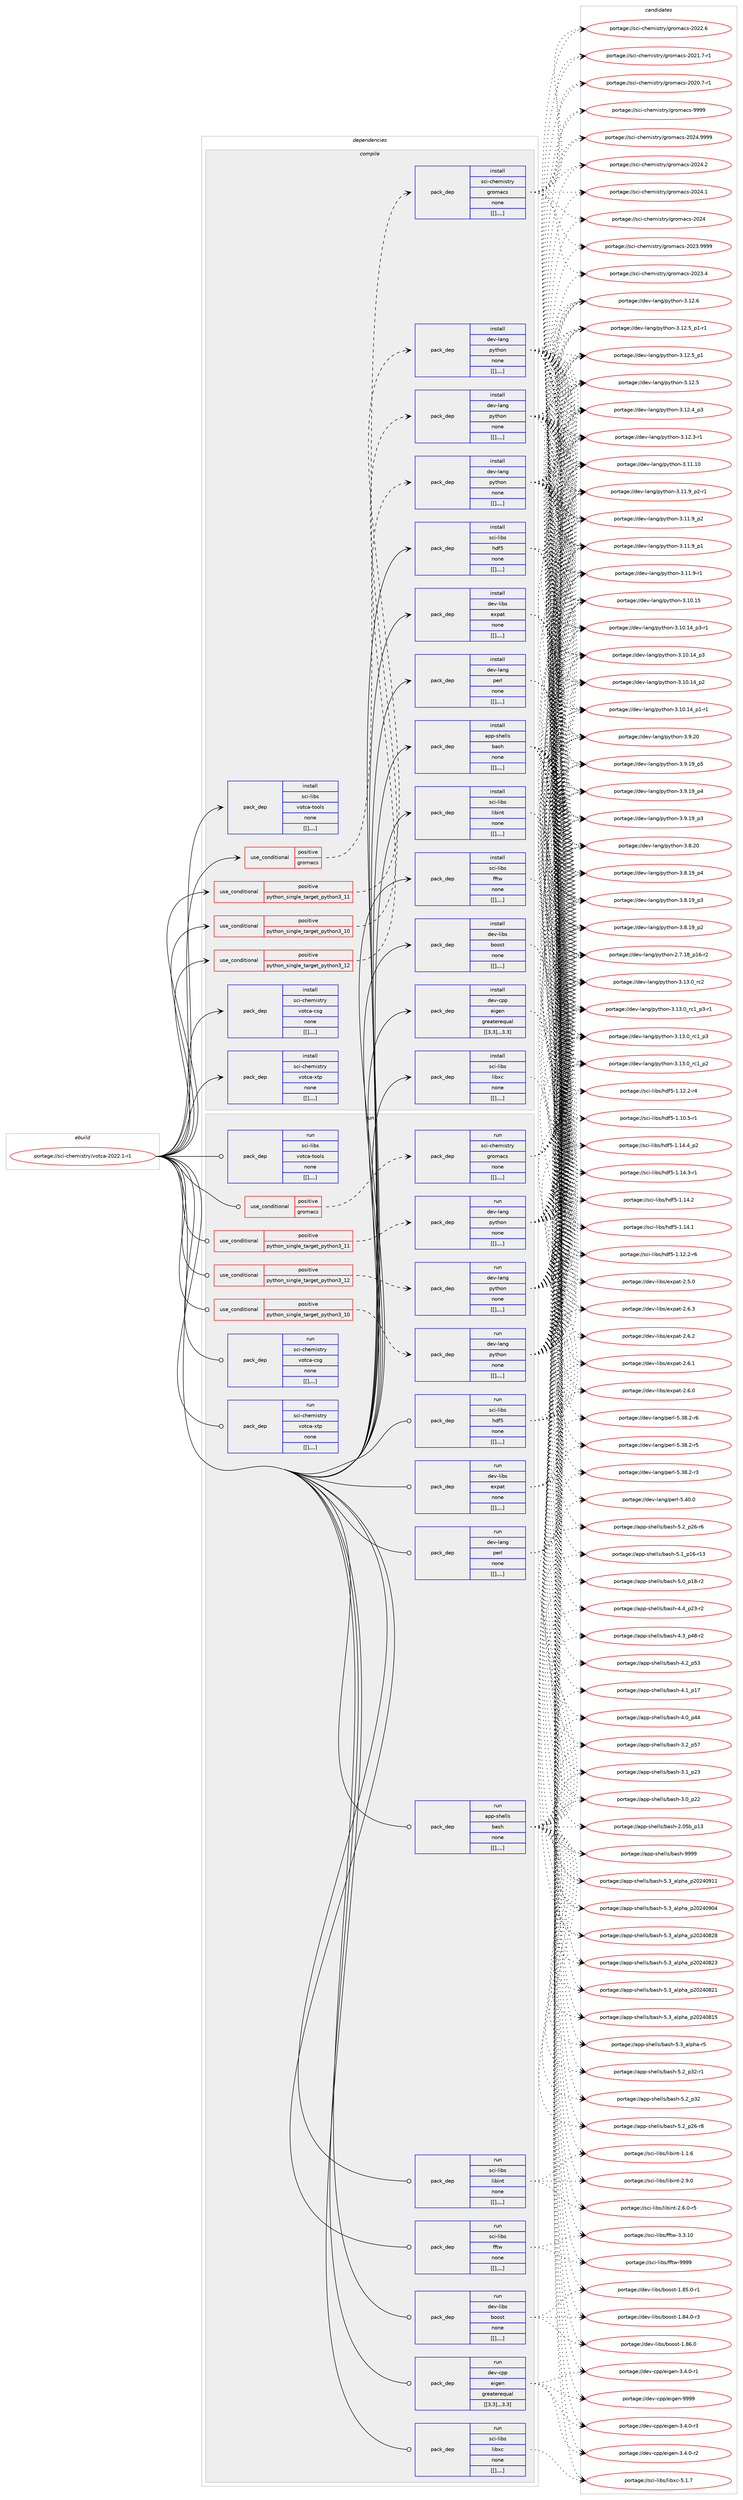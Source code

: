 digraph prolog {

# *************
# Graph options
# *************

newrank=true;
concentrate=true;
compound=true;
graph [rankdir=LR,fontname=Helvetica,fontsize=10,ranksep=1.5];#, ranksep=2.5, nodesep=0.2];
edge  [arrowhead=vee];
node  [fontname=Helvetica,fontsize=10];

# **********
# The ebuild
# **********

subgraph cluster_leftcol {
color=gray;
label=<<i>ebuild</i>>;
id [label="portage://sci-chemistry/votca-2022.1-r1", color=red, width=4, href="../sci-chemistry/votca-2022.1-r1.svg"];
}

# ****************
# The dependencies
# ****************

subgraph cluster_midcol {
color=gray;
label=<<i>dependencies</i>>;
subgraph cluster_compile {
fillcolor="#eeeeee";
style=filled;
label=<<i>compile</i>>;
subgraph cond108274 {
dependency410562 [label=<<TABLE BORDER="0" CELLBORDER="1" CELLSPACING="0" CELLPADDING="4"><TR><TD ROWSPAN="3" CELLPADDING="10">use_conditional</TD></TR><TR><TD>positive</TD></TR><TR><TD>gromacs</TD></TR></TABLE>>, shape=none, color=red];
subgraph pack299317 {
dependency410563 [label=<<TABLE BORDER="0" CELLBORDER="1" CELLSPACING="0" CELLPADDING="4" WIDTH="220"><TR><TD ROWSPAN="6" CELLPADDING="30">pack_dep</TD></TR><TR><TD WIDTH="110">install</TD></TR><TR><TD>sci-chemistry</TD></TR><TR><TD>gromacs</TD></TR><TR><TD>none</TD></TR><TR><TD>[[],,,,]</TD></TR></TABLE>>, shape=none, color=blue];
}
dependency410562:e -> dependency410563:w [weight=20,style="dashed",arrowhead="vee"];
}
id:e -> dependency410562:w [weight=20,style="solid",arrowhead="vee"];
subgraph cond108275 {
dependency410564 [label=<<TABLE BORDER="0" CELLBORDER="1" CELLSPACING="0" CELLPADDING="4"><TR><TD ROWSPAN="3" CELLPADDING="10">use_conditional</TD></TR><TR><TD>positive</TD></TR><TR><TD>python_single_target_python3_10</TD></TR></TABLE>>, shape=none, color=red];
subgraph pack299318 {
dependency410565 [label=<<TABLE BORDER="0" CELLBORDER="1" CELLSPACING="0" CELLPADDING="4" WIDTH="220"><TR><TD ROWSPAN="6" CELLPADDING="30">pack_dep</TD></TR><TR><TD WIDTH="110">install</TD></TR><TR><TD>dev-lang</TD></TR><TR><TD>python</TD></TR><TR><TD>none</TD></TR><TR><TD>[[],,,,]</TD></TR></TABLE>>, shape=none, color=blue];
}
dependency410564:e -> dependency410565:w [weight=20,style="dashed",arrowhead="vee"];
}
id:e -> dependency410564:w [weight=20,style="solid",arrowhead="vee"];
subgraph cond108276 {
dependency410566 [label=<<TABLE BORDER="0" CELLBORDER="1" CELLSPACING="0" CELLPADDING="4"><TR><TD ROWSPAN="3" CELLPADDING="10">use_conditional</TD></TR><TR><TD>positive</TD></TR><TR><TD>python_single_target_python3_11</TD></TR></TABLE>>, shape=none, color=red];
subgraph pack299319 {
dependency410567 [label=<<TABLE BORDER="0" CELLBORDER="1" CELLSPACING="0" CELLPADDING="4" WIDTH="220"><TR><TD ROWSPAN="6" CELLPADDING="30">pack_dep</TD></TR><TR><TD WIDTH="110">install</TD></TR><TR><TD>dev-lang</TD></TR><TR><TD>python</TD></TR><TR><TD>none</TD></TR><TR><TD>[[],,,,]</TD></TR></TABLE>>, shape=none, color=blue];
}
dependency410566:e -> dependency410567:w [weight=20,style="dashed",arrowhead="vee"];
}
id:e -> dependency410566:w [weight=20,style="solid",arrowhead="vee"];
subgraph cond108277 {
dependency410568 [label=<<TABLE BORDER="0" CELLBORDER="1" CELLSPACING="0" CELLPADDING="4"><TR><TD ROWSPAN="3" CELLPADDING="10">use_conditional</TD></TR><TR><TD>positive</TD></TR><TR><TD>python_single_target_python3_12</TD></TR></TABLE>>, shape=none, color=red];
subgraph pack299320 {
dependency410569 [label=<<TABLE BORDER="0" CELLBORDER="1" CELLSPACING="0" CELLPADDING="4" WIDTH="220"><TR><TD ROWSPAN="6" CELLPADDING="30">pack_dep</TD></TR><TR><TD WIDTH="110">install</TD></TR><TR><TD>dev-lang</TD></TR><TR><TD>python</TD></TR><TR><TD>none</TD></TR><TR><TD>[[],,,,]</TD></TR></TABLE>>, shape=none, color=blue];
}
dependency410568:e -> dependency410569:w [weight=20,style="dashed",arrowhead="vee"];
}
id:e -> dependency410568:w [weight=20,style="solid",arrowhead="vee"];
subgraph pack299321 {
dependency410570 [label=<<TABLE BORDER="0" CELLBORDER="1" CELLSPACING="0" CELLPADDING="4" WIDTH="220"><TR><TD ROWSPAN="6" CELLPADDING="30">pack_dep</TD></TR><TR><TD WIDTH="110">install</TD></TR><TR><TD>app-shells</TD></TR><TR><TD>bash</TD></TR><TR><TD>none</TD></TR><TR><TD>[[],,,,]</TD></TR></TABLE>>, shape=none, color=blue];
}
id:e -> dependency410570:w [weight=20,style="solid",arrowhead="vee"];
subgraph pack299322 {
dependency410571 [label=<<TABLE BORDER="0" CELLBORDER="1" CELLSPACING="0" CELLPADDING="4" WIDTH="220"><TR><TD ROWSPAN="6" CELLPADDING="30">pack_dep</TD></TR><TR><TD WIDTH="110">install</TD></TR><TR><TD>dev-cpp</TD></TR><TR><TD>eigen</TD></TR><TR><TD>greaterequal</TD></TR><TR><TD>[[3,3],,,3.3]</TD></TR></TABLE>>, shape=none, color=blue];
}
id:e -> dependency410571:w [weight=20,style="solid",arrowhead="vee"];
subgraph pack299323 {
dependency410572 [label=<<TABLE BORDER="0" CELLBORDER="1" CELLSPACING="0" CELLPADDING="4" WIDTH="220"><TR><TD ROWSPAN="6" CELLPADDING="30">pack_dep</TD></TR><TR><TD WIDTH="110">install</TD></TR><TR><TD>dev-lang</TD></TR><TR><TD>perl</TD></TR><TR><TD>none</TD></TR><TR><TD>[[],,,,]</TD></TR></TABLE>>, shape=none, color=blue];
}
id:e -> dependency410572:w [weight=20,style="solid",arrowhead="vee"];
subgraph pack299324 {
dependency410573 [label=<<TABLE BORDER="0" CELLBORDER="1" CELLSPACING="0" CELLPADDING="4" WIDTH="220"><TR><TD ROWSPAN="6" CELLPADDING="30">pack_dep</TD></TR><TR><TD WIDTH="110">install</TD></TR><TR><TD>dev-libs</TD></TR><TR><TD>boost</TD></TR><TR><TD>none</TD></TR><TR><TD>[[],,,,]</TD></TR></TABLE>>, shape=none, color=blue];
}
id:e -> dependency410573:w [weight=20,style="solid",arrowhead="vee"];
subgraph pack299325 {
dependency410574 [label=<<TABLE BORDER="0" CELLBORDER="1" CELLSPACING="0" CELLPADDING="4" WIDTH="220"><TR><TD ROWSPAN="6" CELLPADDING="30">pack_dep</TD></TR><TR><TD WIDTH="110">install</TD></TR><TR><TD>dev-libs</TD></TR><TR><TD>expat</TD></TR><TR><TD>none</TD></TR><TR><TD>[[],,,,]</TD></TR></TABLE>>, shape=none, color=blue];
}
id:e -> dependency410574:w [weight=20,style="solid",arrowhead="vee"];
subgraph pack299326 {
dependency410575 [label=<<TABLE BORDER="0" CELLBORDER="1" CELLSPACING="0" CELLPADDING="4" WIDTH="220"><TR><TD ROWSPAN="6" CELLPADDING="30">pack_dep</TD></TR><TR><TD WIDTH="110">install</TD></TR><TR><TD>sci-libs</TD></TR><TR><TD>fftw</TD></TR><TR><TD>none</TD></TR><TR><TD>[[],,,,]</TD></TR></TABLE>>, shape=none, color=blue];
}
id:e -> dependency410575:w [weight=20,style="solid",arrowhead="vee"];
subgraph pack299327 {
dependency410576 [label=<<TABLE BORDER="0" CELLBORDER="1" CELLSPACING="0" CELLPADDING="4" WIDTH="220"><TR><TD ROWSPAN="6" CELLPADDING="30">pack_dep</TD></TR><TR><TD WIDTH="110">install</TD></TR><TR><TD>sci-libs</TD></TR><TR><TD>hdf5</TD></TR><TR><TD>none</TD></TR><TR><TD>[[],,,,]</TD></TR></TABLE>>, shape=none, color=blue];
}
id:e -> dependency410576:w [weight=20,style="solid",arrowhead="vee"];
subgraph pack299328 {
dependency410577 [label=<<TABLE BORDER="0" CELLBORDER="1" CELLSPACING="0" CELLPADDING="4" WIDTH="220"><TR><TD ROWSPAN="6" CELLPADDING="30">pack_dep</TD></TR><TR><TD WIDTH="110">install</TD></TR><TR><TD>sci-libs</TD></TR><TR><TD>libint</TD></TR><TR><TD>none</TD></TR><TR><TD>[[],,,,]</TD></TR></TABLE>>, shape=none, color=blue];
}
id:e -> dependency410577:w [weight=20,style="solid",arrowhead="vee"];
subgraph pack299329 {
dependency410578 [label=<<TABLE BORDER="0" CELLBORDER="1" CELLSPACING="0" CELLPADDING="4" WIDTH="220"><TR><TD ROWSPAN="6" CELLPADDING="30">pack_dep</TD></TR><TR><TD WIDTH="110">install</TD></TR><TR><TD>sci-libs</TD></TR><TR><TD>libxc</TD></TR><TR><TD>none</TD></TR><TR><TD>[[],,,,]</TD></TR></TABLE>>, shape=none, color=blue];
}
id:e -> dependency410578:w [weight=20,style="solid",arrowhead="vee"];
subgraph pack299330 {
dependency410579 [label=<<TABLE BORDER="0" CELLBORDER="1" CELLSPACING="0" CELLPADDING="4" WIDTH="220"><TR><TD ROWSPAN="6" CELLPADDING="30">pack_dep</TD></TR><TR><TD WIDTH="110">install</TD></TR><TR><TD>sci-chemistry</TD></TR><TR><TD>votca-csg</TD></TR><TR><TD>none</TD></TR><TR><TD>[[],,,,]</TD></TR></TABLE>>, shape=none, color=blue];
}
id:e -> dependency410579:w [weight=20,style="solid",arrowhead="vee"];
subgraph pack299331 {
dependency410580 [label=<<TABLE BORDER="0" CELLBORDER="1" CELLSPACING="0" CELLPADDING="4" WIDTH="220"><TR><TD ROWSPAN="6" CELLPADDING="30">pack_dep</TD></TR><TR><TD WIDTH="110">install</TD></TR><TR><TD>sci-chemistry</TD></TR><TR><TD>votca-xtp</TD></TR><TR><TD>none</TD></TR><TR><TD>[[],,,,]</TD></TR></TABLE>>, shape=none, color=blue];
}
id:e -> dependency410580:w [weight=20,style="solid",arrowhead="vee"];
subgraph pack299332 {
dependency410581 [label=<<TABLE BORDER="0" CELLBORDER="1" CELLSPACING="0" CELLPADDING="4" WIDTH="220"><TR><TD ROWSPAN="6" CELLPADDING="30">pack_dep</TD></TR><TR><TD WIDTH="110">install</TD></TR><TR><TD>sci-libs</TD></TR><TR><TD>votca-tools</TD></TR><TR><TD>none</TD></TR><TR><TD>[[],,,,]</TD></TR></TABLE>>, shape=none, color=blue];
}
id:e -> dependency410581:w [weight=20,style="solid",arrowhead="vee"];
}
subgraph cluster_compileandrun {
fillcolor="#eeeeee";
style=filled;
label=<<i>compile and run</i>>;
}
subgraph cluster_run {
fillcolor="#eeeeee";
style=filled;
label=<<i>run</i>>;
subgraph cond108278 {
dependency410582 [label=<<TABLE BORDER="0" CELLBORDER="1" CELLSPACING="0" CELLPADDING="4"><TR><TD ROWSPAN="3" CELLPADDING="10">use_conditional</TD></TR><TR><TD>positive</TD></TR><TR><TD>gromacs</TD></TR></TABLE>>, shape=none, color=red];
subgraph pack299333 {
dependency410583 [label=<<TABLE BORDER="0" CELLBORDER="1" CELLSPACING="0" CELLPADDING="4" WIDTH="220"><TR><TD ROWSPAN="6" CELLPADDING="30">pack_dep</TD></TR><TR><TD WIDTH="110">run</TD></TR><TR><TD>sci-chemistry</TD></TR><TR><TD>gromacs</TD></TR><TR><TD>none</TD></TR><TR><TD>[[],,,,]</TD></TR></TABLE>>, shape=none, color=blue];
}
dependency410582:e -> dependency410583:w [weight=20,style="dashed",arrowhead="vee"];
}
id:e -> dependency410582:w [weight=20,style="solid",arrowhead="odot"];
subgraph cond108279 {
dependency410584 [label=<<TABLE BORDER="0" CELLBORDER="1" CELLSPACING="0" CELLPADDING="4"><TR><TD ROWSPAN="3" CELLPADDING="10">use_conditional</TD></TR><TR><TD>positive</TD></TR><TR><TD>python_single_target_python3_10</TD></TR></TABLE>>, shape=none, color=red];
subgraph pack299334 {
dependency410585 [label=<<TABLE BORDER="0" CELLBORDER="1" CELLSPACING="0" CELLPADDING="4" WIDTH="220"><TR><TD ROWSPAN="6" CELLPADDING="30">pack_dep</TD></TR><TR><TD WIDTH="110">run</TD></TR><TR><TD>dev-lang</TD></TR><TR><TD>python</TD></TR><TR><TD>none</TD></TR><TR><TD>[[],,,,]</TD></TR></TABLE>>, shape=none, color=blue];
}
dependency410584:e -> dependency410585:w [weight=20,style="dashed",arrowhead="vee"];
}
id:e -> dependency410584:w [weight=20,style="solid",arrowhead="odot"];
subgraph cond108280 {
dependency410586 [label=<<TABLE BORDER="0" CELLBORDER="1" CELLSPACING="0" CELLPADDING="4"><TR><TD ROWSPAN="3" CELLPADDING="10">use_conditional</TD></TR><TR><TD>positive</TD></TR><TR><TD>python_single_target_python3_11</TD></TR></TABLE>>, shape=none, color=red];
subgraph pack299335 {
dependency410587 [label=<<TABLE BORDER="0" CELLBORDER="1" CELLSPACING="0" CELLPADDING="4" WIDTH="220"><TR><TD ROWSPAN="6" CELLPADDING="30">pack_dep</TD></TR><TR><TD WIDTH="110">run</TD></TR><TR><TD>dev-lang</TD></TR><TR><TD>python</TD></TR><TR><TD>none</TD></TR><TR><TD>[[],,,,]</TD></TR></TABLE>>, shape=none, color=blue];
}
dependency410586:e -> dependency410587:w [weight=20,style="dashed",arrowhead="vee"];
}
id:e -> dependency410586:w [weight=20,style="solid",arrowhead="odot"];
subgraph cond108281 {
dependency410588 [label=<<TABLE BORDER="0" CELLBORDER="1" CELLSPACING="0" CELLPADDING="4"><TR><TD ROWSPAN="3" CELLPADDING="10">use_conditional</TD></TR><TR><TD>positive</TD></TR><TR><TD>python_single_target_python3_12</TD></TR></TABLE>>, shape=none, color=red];
subgraph pack299336 {
dependency410589 [label=<<TABLE BORDER="0" CELLBORDER="1" CELLSPACING="0" CELLPADDING="4" WIDTH="220"><TR><TD ROWSPAN="6" CELLPADDING="30">pack_dep</TD></TR><TR><TD WIDTH="110">run</TD></TR><TR><TD>dev-lang</TD></TR><TR><TD>python</TD></TR><TR><TD>none</TD></TR><TR><TD>[[],,,,]</TD></TR></TABLE>>, shape=none, color=blue];
}
dependency410588:e -> dependency410589:w [weight=20,style="dashed",arrowhead="vee"];
}
id:e -> dependency410588:w [weight=20,style="solid",arrowhead="odot"];
subgraph pack299337 {
dependency410590 [label=<<TABLE BORDER="0" CELLBORDER="1" CELLSPACING="0" CELLPADDING="4" WIDTH="220"><TR><TD ROWSPAN="6" CELLPADDING="30">pack_dep</TD></TR><TR><TD WIDTH="110">run</TD></TR><TR><TD>app-shells</TD></TR><TR><TD>bash</TD></TR><TR><TD>none</TD></TR><TR><TD>[[],,,,]</TD></TR></TABLE>>, shape=none, color=blue];
}
id:e -> dependency410590:w [weight=20,style="solid",arrowhead="odot"];
subgraph pack299338 {
dependency410591 [label=<<TABLE BORDER="0" CELLBORDER="1" CELLSPACING="0" CELLPADDING="4" WIDTH="220"><TR><TD ROWSPAN="6" CELLPADDING="30">pack_dep</TD></TR><TR><TD WIDTH="110">run</TD></TR><TR><TD>dev-cpp</TD></TR><TR><TD>eigen</TD></TR><TR><TD>greaterequal</TD></TR><TR><TD>[[3,3],,,3.3]</TD></TR></TABLE>>, shape=none, color=blue];
}
id:e -> dependency410591:w [weight=20,style="solid",arrowhead="odot"];
subgraph pack299339 {
dependency410592 [label=<<TABLE BORDER="0" CELLBORDER="1" CELLSPACING="0" CELLPADDING="4" WIDTH="220"><TR><TD ROWSPAN="6" CELLPADDING="30">pack_dep</TD></TR><TR><TD WIDTH="110">run</TD></TR><TR><TD>dev-lang</TD></TR><TR><TD>perl</TD></TR><TR><TD>none</TD></TR><TR><TD>[[],,,,]</TD></TR></TABLE>>, shape=none, color=blue];
}
id:e -> dependency410592:w [weight=20,style="solid",arrowhead="odot"];
subgraph pack299340 {
dependency410593 [label=<<TABLE BORDER="0" CELLBORDER="1" CELLSPACING="0" CELLPADDING="4" WIDTH="220"><TR><TD ROWSPAN="6" CELLPADDING="30">pack_dep</TD></TR><TR><TD WIDTH="110">run</TD></TR><TR><TD>dev-libs</TD></TR><TR><TD>boost</TD></TR><TR><TD>none</TD></TR><TR><TD>[[],,,,]</TD></TR></TABLE>>, shape=none, color=blue];
}
id:e -> dependency410593:w [weight=20,style="solid",arrowhead="odot"];
subgraph pack299341 {
dependency410594 [label=<<TABLE BORDER="0" CELLBORDER="1" CELLSPACING="0" CELLPADDING="4" WIDTH="220"><TR><TD ROWSPAN="6" CELLPADDING="30">pack_dep</TD></TR><TR><TD WIDTH="110">run</TD></TR><TR><TD>dev-libs</TD></TR><TR><TD>expat</TD></TR><TR><TD>none</TD></TR><TR><TD>[[],,,,]</TD></TR></TABLE>>, shape=none, color=blue];
}
id:e -> dependency410594:w [weight=20,style="solid",arrowhead="odot"];
subgraph pack299342 {
dependency410595 [label=<<TABLE BORDER="0" CELLBORDER="1" CELLSPACING="0" CELLPADDING="4" WIDTH="220"><TR><TD ROWSPAN="6" CELLPADDING="30">pack_dep</TD></TR><TR><TD WIDTH="110">run</TD></TR><TR><TD>sci-libs</TD></TR><TR><TD>fftw</TD></TR><TR><TD>none</TD></TR><TR><TD>[[],,,,]</TD></TR></TABLE>>, shape=none, color=blue];
}
id:e -> dependency410595:w [weight=20,style="solid",arrowhead="odot"];
subgraph pack299343 {
dependency410596 [label=<<TABLE BORDER="0" CELLBORDER="1" CELLSPACING="0" CELLPADDING="4" WIDTH="220"><TR><TD ROWSPAN="6" CELLPADDING="30">pack_dep</TD></TR><TR><TD WIDTH="110">run</TD></TR><TR><TD>sci-libs</TD></TR><TR><TD>hdf5</TD></TR><TR><TD>none</TD></TR><TR><TD>[[],,,,]</TD></TR></TABLE>>, shape=none, color=blue];
}
id:e -> dependency410596:w [weight=20,style="solid",arrowhead="odot"];
subgraph pack299344 {
dependency410597 [label=<<TABLE BORDER="0" CELLBORDER="1" CELLSPACING="0" CELLPADDING="4" WIDTH="220"><TR><TD ROWSPAN="6" CELLPADDING="30">pack_dep</TD></TR><TR><TD WIDTH="110">run</TD></TR><TR><TD>sci-libs</TD></TR><TR><TD>libint</TD></TR><TR><TD>none</TD></TR><TR><TD>[[],,,,]</TD></TR></TABLE>>, shape=none, color=blue];
}
id:e -> dependency410597:w [weight=20,style="solid",arrowhead="odot"];
subgraph pack299345 {
dependency410598 [label=<<TABLE BORDER="0" CELLBORDER="1" CELLSPACING="0" CELLPADDING="4" WIDTH="220"><TR><TD ROWSPAN="6" CELLPADDING="30">pack_dep</TD></TR><TR><TD WIDTH="110">run</TD></TR><TR><TD>sci-libs</TD></TR><TR><TD>libxc</TD></TR><TR><TD>none</TD></TR><TR><TD>[[],,,,]</TD></TR></TABLE>>, shape=none, color=blue];
}
id:e -> dependency410598:w [weight=20,style="solid",arrowhead="odot"];
subgraph pack299346 {
dependency410599 [label=<<TABLE BORDER="0" CELLBORDER="1" CELLSPACING="0" CELLPADDING="4" WIDTH="220"><TR><TD ROWSPAN="6" CELLPADDING="30">pack_dep</TD></TR><TR><TD WIDTH="110">run</TD></TR><TR><TD>sci-chemistry</TD></TR><TR><TD>votca-csg</TD></TR><TR><TD>none</TD></TR><TR><TD>[[],,,,]</TD></TR></TABLE>>, shape=none, color=blue];
}
id:e -> dependency410599:w [weight=20,style="solid",arrowhead="odot"];
subgraph pack299347 {
dependency410600 [label=<<TABLE BORDER="0" CELLBORDER="1" CELLSPACING="0" CELLPADDING="4" WIDTH="220"><TR><TD ROWSPAN="6" CELLPADDING="30">pack_dep</TD></TR><TR><TD WIDTH="110">run</TD></TR><TR><TD>sci-chemistry</TD></TR><TR><TD>votca-xtp</TD></TR><TR><TD>none</TD></TR><TR><TD>[[],,,,]</TD></TR></TABLE>>, shape=none, color=blue];
}
id:e -> dependency410600:w [weight=20,style="solid",arrowhead="odot"];
subgraph pack299348 {
dependency410601 [label=<<TABLE BORDER="0" CELLBORDER="1" CELLSPACING="0" CELLPADDING="4" WIDTH="220"><TR><TD ROWSPAN="6" CELLPADDING="30">pack_dep</TD></TR><TR><TD WIDTH="110">run</TD></TR><TR><TD>sci-libs</TD></TR><TR><TD>votca-tools</TD></TR><TR><TD>none</TD></TR><TR><TD>[[],,,,]</TD></TR></TABLE>>, shape=none, color=blue];
}
id:e -> dependency410601:w [weight=20,style="solid",arrowhead="odot"];
}
}

# **************
# The candidates
# **************

subgraph cluster_choices {
rank=same;
color=gray;
label=<<i>candidates</i>>;

subgraph choice299317 {
color=black;
nodesep=1;
choice1159910545991041011091051151161141214710311411110997991154557575757 [label="portage://sci-chemistry/gromacs-9999", color=red, width=4,href="../sci-chemistry/gromacs-9999.svg"];
choice11599105459910410110910511511611412147103114111109979911545504850524657575757 [label="portage://sci-chemistry/gromacs-2024.9999", color=red, width=4,href="../sci-chemistry/gromacs-2024.9999.svg"];
choice11599105459910410110910511511611412147103114111109979911545504850524650 [label="portage://sci-chemistry/gromacs-2024.2", color=red, width=4,href="../sci-chemistry/gromacs-2024.2.svg"];
choice11599105459910410110910511511611412147103114111109979911545504850524649 [label="portage://sci-chemistry/gromacs-2024.1", color=red, width=4,href="../sci-chemistry/gromacs-2024.1.svg"];
choice1159910545991041011091051151161141214710311411110997991154550485052 [label="portage://sci-chemistry/gromacs-2024", color=red, width=4,href="../sci-chemistry/gromacs-2024.svg"];
choice11599105459910410110910511511611412147103114111109979911545504850514657575757 [label="portage://sci-chemistry/gromacs-2023.9999", color=red, width=4,href="../sci-chemistry/gromacs-2023.9999.svg"];
choice11599105459910410110910511511611412147103114111109979911545504850514652 [label="portage://sci-chemistry/gromacs-2023.4", color=red, width=4,href="../sci-chemistry/gromacs-2023.4.svg"];
choice11599105459910410110910511511611412147103114111109979911545504850504654 [label="portage://sci-chemistry/gromacs-2022.6", color=red, width=4,href="../sci-chemistry/gromacs-2022.6.svg"];
choice115991054599104101109105115116114121471031141111099799115455048504946554511449 [label="portage://sci-chemistry/gromacs-2021.7-r1", color=red, width=4,href="../sci-chemistry/gromacs-2021.7-r1.svg"];
choice115991054599104101109105115116114121471031141111099799115455048504846554511449 [label="portage://sci-chemistry/gromacs-2020.7-r1", color=red, width=4,href="../sci-chemistry/gromacs-2020.7-r1.svg"];
dependency410563:e -> choice1159910545991041011091051151161141214710311411110997991154557575757:w [style=dotted,weight="100"];
dependency410563:e -> choice11599105459910410110910511511611412147103114111109979911545504850524657575757:w [style=dotted,weight="100"];
dependency410563:e -> choice11599105459910410110910511511611412147103114111109979911545504850524650:w [style=dotted,weight="100"];
dependency410563:e -> choice11599105459910410110910511511611412147103114111109979911545504850524649:w [style=dotted,weight="100"];
dependency410563:e -> choice1159910545991041011091051151161141214710311411110997991154550485052:w [style=dotted,weight="100"];
dependency410563:e -> choice11599105459910410110910511511611412147103114111109979911545504850514657575757:w [style=dotted,weight="100"];
dependency410563:e -> choice11599105459910410110910511511611412147103114111109979911545504850514652:w [style=dotted,weight="100"];
dependency410563:e -> choice11599105459910410110910511511611412147103114111109979911545504850504654:w [style=dotted,weight="100"];
dependency410563:e -> choice115991054599104101109105115116114121471031141111099799115455048504946554511449:w [style=dotted,weight="100"];
dependency410563:e -> choice115991054599104101109105115116114121471031141111099799115455048504846554511449:w [style=dotted,weight="100"];
}
subgraph choice299318 {
color=black;
nodesep=1;
choice10010111845108971101034711212111610411111045514649514648951149950 [label="portage://dev-lang/python-3.13.0_rc2", color=red, width=4,href="../dev-lang/python-3.13.0_rc2.svg"];
choice1001011184510897110103471121211161041111104551464951464895114994995112514511449 [label="portage://dev-lang/python-3.13.0_rc1_p3-r1", color=red, width=4,href="../dev-lang/python-3.13.0_rc1_p3-r1.svg"];
choice100101118451089711010347112121116104111110455146495146489511499499511251 [label="portage://dev-lang/python-3.13.0_rc1_p3", color=red, width=4,href="../dev-lang/python-3.13.0_rc1_p3.svg"];
choice100101118451089711010347112121116104111110455146495146489511499499511250 [label="portage://dev-lang/python-3.13.0_rc1_p2", color=red, width=4,href="../dev-lang/python-3.13.0_rc1_p2.svg"];
choice10010111845108971101034711212111610411111045514649504654 [label="portage://dev-lang/python-3.12.6", color=red, width=4,href="../dev-lang/python-3.12.6.svg"];
choice1001011184510897110103471121211161041111104551464950465395112494511449 [label="portage://dev-lang/python-3.12.5_p1-r1", color=red, width=4,href="../dev-lang/python-3.12.5_p1-r1.svg"];
choice100101118451089711010347112121116104111110455146495046539511249 [label="portage://dev-lang/python-3.12.5_p1", color=red, width=4,href="../dev-lang/python-3.12.5_p1.svg"];
choice10010111845108971101034711212111610411111045514649504653 [label="portage://dev-lang/python-3.12.5", color=red, width=4,href="../dev-lang/python-3.12.5.svg"];
choice100101118451089711010347112121116104111110455146495046529511251 [label="portage://dev-lang/python-3.12.4_p3", color=red, width=4,href="../dev-lang/python-3.12.4_p3.svg"];
choice100101118451089711010347112121116104111110455146495046514511449 [label="portage://dev-lang/python-3.12.3-r1", color=red, width=4,href="../dev-lang/python-3.12.3-r1.svg"];
choice1001011184510897110103471121211161041111104551464949464948 [label="portage://dev-lang/python-3.11.10", color=red, width=4,href="../dev-lang/python-3.11.10.svg"];
choice1001011184510897110103471121211161041111104551464949465795112504511449 [label="portage://dev-lang/python-3.11.9_p2-r1", color=red, width=4,href="../dev-lang/python-3.11.9_p2-r1.svg"];
choice100101118451089711010347112121116104111110455146494946579511250 [label="portage://dev-lang/python-3.11.9_p2", color=red, width=4,href="../dev-lang/python-3.11.9_p2.svg"];
choice100101118451089711010347112121116104111110455146494946579511249 [label="portage://dev-lang/python-3.11.9_p1", color=red, width=4,href="../dev-lang/python-3.11.9_p1.svg"];
choice100101118451089711010347112121116104111110455146494946574511449 [label="portage://dev-lang/python-3.11.9-r1", color=red, width=4,href="../dev-lang/python-3.11.9-r1.svg"];
choice1001011184510897110103471121211161041111104551464948464953 [label="portage://dev-lang/python-3.10.15", color=red, width=4,href="../dev-lang/python-3.10.15.svg"];
choice100101118451089711010347112121116104111110455146494846495295112514511449 [label="portage://dev-lang/python-3.10.14_p3-r1", color=red, width=4,href="../dev-lang/python-3.10.14_p3-r1.svg"];
choice10010111845108971101034711212111610411111045514649484649529511251 [label="portage://dev-lang/python-3.10.14_p3", color=red, width=4,href="../dev-lang/python-3.10.14_p3.svg"];
choice10010111845108971101034711212111610411111045514649484649529511250 [label="portage://dev-lang/python-3.10.14_p2", color=red, width=4,href="../dev-lang/python-3.10.14_p2.svg"];
choice100101118451089711010347112121116104111110455146494846495295112494511449 [label="portage://dev-lang/python-3.10.14_p1-r1", color=red, width=4,href="../dev-lang/python-3.10.14_p1-r1.svg"];
choice10010111845108971101034711212111610411111045514657465048 [label="portage://dev-lang/python-3.9.20", color=red, width=4,href="../dev-lang/python-3.9.20.svg"];
choice100101118451089711010347112121116104111110455146574649579511253 [label="portage://dev-lang/python-3.9.19_p5", color=red, width=4,href="../dev-lang/python-3.9.19_p5.svg"];
choice100101118451089711010347112121116104111110455146574649579511252 [label="portage://dev-lang/python-3.9.19_p4", color=red, width=4,href="../dev-lang/python-3.9.19_p4.svg"];
choice100101118451089711010347112121116104111110455146574649579511251 [label="portage://dev-lang/python-3.9.19_p3", color=red, width=4,href="../dev-lang/python-3.9.19_p3.svg"];
choice10010111845108971101034711212111610411111045514656465048 [label="portage://dev-lang/python-3.8.20", color=red, width=4,href="../dev-lang/python-3.8.20.svg"];
choice100101118451089711010347112121116104111110455146564649579511252 [label="portage://dev-lang/python-3.8.19_p4", color=red, width=4,href="../dev-lang/python-3.8.19_p4.svg"];
choice100101118451089711010347112121116104111110455146564649579511251 [label="portage://dev-lang/python-3.8.19_p3", color=red, width=4,href="../dev-lang/python-3.8.19_p3.svg"];
choice100101118451089711010347112121116104111110455146564649579511250 [label="portage://dev-lang/python-3.8.19_p2", color=red, width=4,href="../dev-lang/python-3.8.19_p2.svg"];
choice100101118451089711010347112121116104111110455046554649569511249544511450 [label="portage://dev-lang/python-2.7.18_p16-r2", color=red, width=4,href="../dev-lang/python-2.7.18_p16-r2.svg"];
dependency410565:e -> choice10010111845108971101034711212111610411111045514649514648951149950:w [style=dotted,weight="100"];
dependency410565:e -> choice1001011184510897110103471121211161041111104551464951464895114994995112514511449:w [style=dotted,weight="100"];
dependency410565:e -> choice100101118451089711010347112121116104111110455146495146489511499499511251:w [style=dotted,weight="100"];
dependency410565:e -> choice100101118451089711010347112121116104111110455146495146489511499499511250:w [style=dotted,weight="100"];
dependency410565:e -> choice10010111845108971101034711212111610411111045514649504654:w [style=dotted,weight="100"];
dependency410565:e -> choice1001011184510897110103471121211161041111104551464950465395112494511449:w [style=dotted,weight="100"];
dependency410565:e -> choice100101118451089711010347112121116104111110455146495046539511249:w [style=dotted,weight="100"];
dependency410565:e -> choice10010111845108971101034711212111610411111045514649504653:w [style=dotted,weight="100"];
dependency410565:e -> choice100101118451089711010347112121116104111110455146495046529511251:w [style=dotted,weight="100"];
dependency410565:e -> choice100101118451089711010347112121116104111110455146495046514511449:w [style=dotted,weight="100"];
dependency410565:e -> choice1001011184510897110103471121211161041111104551464949464948:w [style=dotted,weight="100"];
dependency410565:e -> choice1001011184510897110103471121211161041111104551464949465795112504511449:w [style=dotted,weight="100"];
dependency410565:e -> choice100101118451089711010347112121116104111110455146494946579511250:w [style=dotted,weight="100"];
dependency410565:e -> choice100101118451089711010347112121116104111110455146494946579511249:w [style=dotted,weight="100"];
dependency410565:e -> choice100101118451089711010347112121116104111110455146494946574511449:w [style=dotted,weight="100"];
dependency410565:e -> choice1001011184510897110103471121211161041111104551464948464953:w [style=dotted,weight="100"];
dependency410565:e -> choice100101118451089711010347112121116104111110455146494846495295112514511449:w [style=dotted,weight="100"];
dependency410565:e -> choice10010111845108971101034711212111610411111045514649484649529511251:w [style=dotted,weight="100"];
dependency410565:e -> choice10010111845108971101034711212111610411111045514649484649529511250:w [style=dotted,weight="100"];
dependency410565:e -> choice100101118451089711010347112121116104111110455146494846495295112494511449:w [style=dotted,weight="100"];
dependency410565:e -> choice10010111845108971101034711212111610411111045514657465048:w [style=dotted,weight="100"];
dependency410565:e -> choice100101118451089711010347112121116104111110455146574649579511253:w [style=dotted,weight="100"];
dependency410565:e -> choice100101118451089711010347112121116104111110455146574649579511252:w [style=dotted,weight="100"];
dependency410565:e -> choice100101118451089711010347112121116104111110455146574649579511251:w [style=dotted,weight="100"];
dependency410565:e -> choice10010111845108971101034711212111610411111045514656465048:w [style=dotted,weight="100"];
dependency410565:e -> choice100101118451089711010347112121116104111110455146564649579511252:w [style=dotted,weight="100"];
dependency410565:e -> choice100101118451089711010347112121116104111110455146564649579511251:w [style=dotted,weight="100"];
dependency410565:e -> choice100101118451089711010347112121116104111110455146564649579511250:w [style=dotted,weight="100"];
dependency410565:e -> choice100101118451089711010347112121116104111110455046554649569511249544511450:w [style=dotted,weight="100"];
}
subgraph choice299319 {
color=black;
nodesep=1;
choice10010111845108971101034711212111610411111045514649514648951149950 [label="portage://dev-lang/python-3.13.0_rc2", color=red, width=4,href="../dev-lang/python-3.13.0_rc2.svg"];
choice1001011184510897110103471121211161041111104551464951464895114994995112514511449 [label="portage://dev-lang/python-3.13.0_rc1_p3-r1", color=red, width=4,href="../dev-lang/python-3.13.0_rc1_p3-r1.svg"];
choice100101118451089711010347112121116104111110455146495146489511499499511251 [label="portage://dev-lang/python-3.13.0_rc1_p3", color=red, width=4,href="../dev-lang/python-3.13.0_rc1_p3.svg"];
choice100101118451089711010347112121116104111110455146495146489511499499511250 [label="portage://dev-lang/python-3.13.0_rc1_p2", color=red, width=4,href="../dev-lang/python-3.13.0_rc1_p2.svg"];
choice10010111845108971101034711212111610411111045514649504654 [label="portage://dev-lang/python-3.12.6", color=red, width=4,href="../dev-lang/python-3.12.6.svg"];
choice1001011184510897110103471121211161041111104551464950465395112494511449 [label="portage://dev-lang/python-3.12.5_p1-r1", color=red, width=4,href="../dev-lang/python-3.12.5_p1-r1.svg"];
choice100101118451089711010347112121116104111110455146495046539511249 [label="portage://dev-lang/python-3.12.5_p1", color=red, width=4,href="../dev-lang/python-3.12.5_p1.svg"];
choice10010111845108971101034711212111610411111045514649504653 [label="portage://dev-lang/python-3.12.5", color=red, width=4,href="../dev-lang/python-3.12.5.svg"];
choice100101118451089711010347112121116104111110455146495046529511251 [label="portage://dev-lang/python-3.12.4_p3", color=red, width=4,href="../dev-lang/python-3.12.4_p3.svg"];
choice100101118451089711010347112121116104111110455146495046514511449 [label="portage://dev-lang/python-3.12.3-r1", color=red, width=4,href="../dev-lang/python-3.12.3-r1.svg"];
choice1001011184510897110103471121211161041111104551464949464948 [label="portage://dev-lang/python-3.11.10", color=red, width=4,href="../dev-lang/python-3.11.10.svg"];
choice1001011184510897110103471121211161041111104551464949465795112504511449 [label="portage://dev-lang/python-3.11.9_p2-r1", color=red, width=4,href="../dev-lang/python-3.11.9_p2-r1.svg"];
choice100101118451089711010347112121116104111110455146494946579511250 [label="portage://dev-lang/python-3.11.9_p2", color=red, width=4,href="../dev-lang/python-3.11.9_p2.svg"];
choice100101118451089711010347112121116104111110455146494946579511249 [label="portage://dev-lang/python-3.11.9_p1", color=red, width=4,href="../dev-lang/python-3.11.9_p1.svg"];
choice100101118451089711010347112121116104111110455146494946574511449 [label="portage://dev-lang/python-3.11.9-r1", color=red, width=4,href="../dev-lang/python-3.11.9-r1.svg"];
choice1001011184510897110103471121211161041111104551464948464953 [label="portage://dev-lang/python-3.10.15", color=red, width=4,href="../dev-lang/python-3.10.15.svg"];
choice100101118451089711010347112121116104111110455146494846495295112514511449 [label="portage://dev-lang/python-3.10.14_p3-r1", color=red, width=4,href="../dev-lang/python-3.10.14_p3-r1.svg"];
choice10010111845108971101034711212111610411111045514649484649529511251 [label="portage://dev-lang/python-3.10.14_p3", color=red, width=4,href="../dev-lang/python-3.10.14_p3.svg"];
choice10010111845108971101034711212111610411111045514649484649529511250 [label="portage://dev-lang/python-3.10.14_p2", color=red, width=4,href="../dev-lang/python-3.10.14_p2.svg"];
choice100101118451089711010347112121116104111110455146494846495295112494511449 [label="portage://dev-lang/python-3.10.14_p1-r1", color=red, width=4,href="../dev-lang/python-3.10.14_p1-r1.svg"];
choice10010111845108971101034711212111610411111045514657465048 [label="portage://dev-lang/python-3.9.20", color=red, width=4,href="../dev-lang/python-3.9.20.svg"];
choice100101118451089711010347112121116104111110455146574649579511253 [label="portage://dev-lang/python-3.9.19_p5", color=red, width=4,href="../dev-lang/python-3.9.19_p5.svg"];
choice100101118451089711010347112121116104111110455146574649579511252 [label="portage://dev-lang/python-3.9.19_p4", color=red, width=4,href="../dev-lang/python-3.9.19_p4.svg"];
choice100101118451089711010347112121116104111110455146574649579511251 [label="portage://dev-lang/python-3.9.19_p3", color=red, width=4,href="../dev-lang/python-3.9.19_p3.svg"];
choice10010111845108971101034711212111610411111045514656465048 [label="portage://dev-lang/python-3.8.20", color=red, width=4,href="../dev-lang/python-3.8.20.svg"];
choice100101118451089711010347112121116104111110455146564649579511252 [label="portage://dev-lang/python-3.8.19_p4", color=red, width=4,href="../dev-lang/python-3.8.19_p4.svg"];
choice100101118451089711010347112121116104111110455146564649579511251 [label="portage://dev-lang/python-3.8.19_p3", color=red, width=4,href="../dev-lang/python-3.8.19_p3.svg"];
choice100101118451089711010347112121116104111110455146564649579511250 [label="portage://dev-lang/python-3.8.19_p2", color=red, width=4,href="../dev-lang/python-3.8.19_p2.svg"];
choice100101118451089711010347112121116104111110455046554649569511249544511450 [label="portage://dev-lang/python-2.7.18_p16-r2", color=red, width=4,href="../dev-lang/python-2.7.18_p16-r2.svg"];
dependency410567:e -> choice10010111845108971101034711212111610411111045514649514648951149950:w [style=dotted,weight="100"];
dependency410567:e -> choice1001011184510897110103471121211161041111104551464951464895114994995112514511449:w [style=dotted,weight="100"];
dependency410567:e -> choice100101118451089711010347112121116104111110455146495146489511499499511251:w [style=dotted,weight="100"];
dependency410567:e -> choice100101118451089711010347112121116104111110455146495146489511499499511250:w [style=dotted,weight="100"];
dependency410567:e -> choice10010111845108971101034711212111610411111045514649504654:w [style=dotted,weight="100"];
dependency410567:e -> choice1001011184510897110103471121211161041111104551464950465395112494511449:w [style=dotted,weight="100"];
dependency410567:e -> choice100101118451089711010347112121116104111110455146495046539511249:w [style=dotted,weight="100"];
dependency410567:e -> choice10010111845108971101034711212111610411111045514649504653:w [style=dotted,weight="100"];
dependency410567:e -> choice100101118451089711010347112121116104111110455146495046529511251:w [style=dotted,weight="100"];
dependency410567:e -> choice100101118451089711010347112121116104111110455146495046514511449:w [style=dotted,weight="100"];
dependency410567:e -> choice1001011184510897110103471121211161041111104551464949464948:w [style=dotted,weight="100"];
dependency410567:e -> choice1001011184510897110103471121211161041111104551464949465795112504511449:w [style=dotted,weight="100"];
dependency410567:e -> choice100101118451089711010347112121116104111110455146494946579511250:w [style=dotted,weight="100"];
dependency410567:e -> choice100101118451089711010347112121116104111110455146494946579511249:w [style=dotted,weight="100"];
dependency410567:e -> choice100101118451089711010347112121116104111110455146494946574511449:w [style=dotted,weight="100"];
dependency410567:e -> choice1001011184510897110103471121211161041111104551464948464953:w [style=dotted,weight="100"];
dependency410567:e -> choice100101118451089711010347112121116104111110455146494846495295112514511449:w [style=dotted,weight="100"];
dependency410567:e -> choice10010111845108971101034711212111610411111045514649484649529511251:w [style=dotted,weight="100"];
dependency410567:e -> choice10010111845108971101034711212111610411111045514649484649529511250:w [style=dotted,weight="100"];
dependency410567:e -> choice100101118451089711010347112121116104111110455146494846495295112494511449:w [style=dotted,weight="100"];
dependency410567:e -> choice10010111845108971101034711212111610411111045514657465048:w [style=dotted,weight="100"];
dependency410567:e -> choice100101118451089711010347112121116104111110455146574649579511253:w [style=dotted,weight="100"];
dependency410567:e -> choice100101118451089711010347112121116104111110455146574649579511252:w [style=dotted,weight="100"];
dependency410567:e -> choice100101118451089711010347112121116104111110455146574649579511251:w [style=dotted,weight="100"];
dependency410567:e -> choice10010111845108971101034711212111610411111045514656465048:w [style=dotted,weight="100"];
dependency410567:e -> choice100101118451089711010347112121116104111110455146564649579511252:w [style=dotted,weight="100"];
dependency410567:e -> choice100101118451089711010347112121116104111110455146564649579511251:w [style=dotted,weight="100"];
dependency410567:e -> choice100101118451089711010347112121116104111110455146564649579511250:w [style=dotted,weight="100"];
dependency410567:e -> choice100101118451089711010347112121116104111110455046554649569511249544511450:w [style=dotted,weight="100"];
}
subgraph choice299320 {
color=black;
nodesep=1;
choice10010111845108971101034711212111610411111045514649514648951149950 [label="portage://dev-lang/python-3.13.0_rc2", color=red, width=4,href="../dev-lang/python-3.13.0_rc2.svg"];
choice1001011184510897110103471121211161041111104551464951464895114994995112514511449 [label="portage://dev-lang/python-3.13.0_rc1_p3-r1", color=red, width=4,href="../dev-lang/python-3.13.0_rc1_p3-r1.svg"];
choice100101118451089711010347112121116104111110455146495146489511499499511251 [label="portage://dev-lang/python-3.13.0_rc1_p3", color=red, width=4,href="../dev-lang/python-3.13.0_rc1_p3.svg"];
choice100101118451089711010347112121116104111110455146495146489511499499511250 [label="portage://dev-lang/python-3.13.0_rc1_p2", color=red, width=4,href="../dev-lang/python-3.13.0_rc1_p2.svg"];
choice10010111845108971101034711212111610411111045514649504654 [label="portage://dev-lang/python-3.12.6", color=red, width=4,href="../dev-lang/python-3.12.6.svg"];
choice1001011184510897110103471121211161041111104551464950465395112494511449 [label="portage://dev-lang/python-3.12.5_p1-r1", color=red, width=4,href="../dev-lang/python-3.12.5_p1-r1.svg"];
choice100101118451089711010347112121116104111110455146495046539511249 [label="portage://dev-lang/python-3.12.5_p1", color=red, width=4,href="../dev-lang/python-3.12.5_p1.svg"];
choice10010111845108971101034711212111610411111045514649504653 [label="portage://dev-lang/python-3.12.5", color=red, width=4,href="../dev-lang/python-3.12.5.svg"];
choice100101118451089711010347112121116104111110455146495046529511251 [label="portage://dev-lang/python-3.12.4_p3", color=red, width=4,href="../dev-lang/python-3.12.4_p3.svg"];
choice100101118451089711010347112121116104111110455146495046514511449 [label="portage://dev-lang/python-3.12.3-r1", color=red, width=4,href="../dev-lang/python-3.12.3-r1.svg"];
choice1001011184510897110103471121211161041111104551464949464948 [label="portage://dev-lang/python-3.11.10", color=red, width=4,href="../dev-lang/python-3.11.10.svg"];
choice1001011184510897110103471121211161041111104551464949465795112504511449 [label="portage://dev-lang/python-3.11.9_p2-r1", color=red, width=4,href="../dev-lang/python-3.11.9_p2-r1.svg"];
choice100101118451089711010347112121116104111110455146494946579511250 [label="portage://dev-lang/python-3.11.9_p2", color=red, width=4,href="../dev-lang/python-3.11.9_p2.svg"];
choice100101118451089711010347112121116104111110455146494946579511249 [label="portage://dev-lang/python-3.11.9_p1", color=red, width=4,href="../dev-lang/python-3.11.9_p1.svg"];
choice100101118451089711010347112121116104111110455146494946574511449 [label="portage://dev-lang/python-3.11.9-r1", color=red, width=4,href="../dev-lang/python-3.11.9-r1.svg"];
choice1001011184510897110103471121211161041111104551464948464953 [label="portage://dev-lang/python-3.10.15", color=red, width=4,href="../dev-lang/python-3.10.15.svg"];
choice100101118451089711010347112121116104111110455146494846495295112514511449 [label="portage://dev-lang/python-3.10.14_p3-r1", color=red, width=4,href="../dev-lang/python-3.10.14_p3-r1.svg"];
choice10010111845108971101034711212111610411111045514649484649529511251 [label="portage://dev-lang/python-3.10.14_p3", color=red, width=4,href="../dev-lang/python-3.10.14_p3.svg"];
choice10010111845108971101034711212111610411111045514649484649529511250 [label="portage://dev-lang/python-3.10.14_p2", color=red, width=4,href="../dev-lang/python-3.10.14_p2.svg"];
choice100101118451089711010347112121116104111110455146494846495295112494511449 [label="portage://dev-lang/python-3.10.14_p1-r1", color=red, width=4,href="../dev-lang/python-3.10.14_p1-r1.svg"];
choice10010111845108971101034711212111610411111045514657465048 [label="portage://dev-lang/python-3.9.20", color=red, width=4,href="../dev-lang/python-3.9.20.svg"];
choice100101118451089711010347112121116104111110455146574649579511253 [label="portage://dev-lang/python-3.9.19_p5", color=red, width=4,href="../dev-lang/python-3.9.19_p5.svg"];
choice100101118451089711010347112121116104111110455146574649579511252 [label="portage://dev-lang/python-3.9.19_p4", color=red, width=4,href="../dev-lang/python-3.9.19_p4.svg"];
choice100101118451089711010347112121116104111110455146574649579511251 [label="portage://dev-lang/python-3.9.19_p3", color=red, width=4,href="../dev-lang/python-3.9.19_p3.svg"];
choice10010111845108971101034711212111610411111045514656465048 [label="portage://dev-lang/python-3.8.20", color=red, width=4,href="../dev-lang/python-3.8.20.svg"];
choice100101118451089711010347112121116104111110455146564649579511252 [label="portage://dev-lang/python-3.8.19_p4", color=red, width=4,href="../dev-lang/python-3.8.19_p4.svg"];
choice100101118451089711010347112121116104111110455146564649579511251 [label="portage://dev-lang/python-3.8.19_p3", color=red, width=4,href="../dev-lang/python-3.8.19_p3.svg"];
choice100101118451089711010347112121116104111110455146564649579511250 [label="portage://dev-lang/python-3.8.19_p2", color=red, width=4,href="../dev-lang/python-3.8.19_p2.svg"];
choice100101118451089711010347112121116104111110455046554649569511249544511450 [label="portage://dev-lang/python-2.7.18_p16-r2", color=red, width=4,href="../dev-lang/python-2.7.18_p16-r2.svg"];
dependency410569:e -> choice10010111845108971101034711212111610411111045514649514648951149950:w [style=dotted,weight="100"];
dependency410569:e -> choice1001011184510897110103471121211161041111104551464951464895114994995112514511449:w [style=dotted,weight="100"];
dependency410569:e -> choice100101118451089711010347112121116104111110455146495146489511499499511251:w [style=dotted,weight="100"];
dependency410569:e -> choice100101118451089711010347112121116104111110455146495146489511499499511250:w [style=dotted,weight="100"];
dependency410569:e -> choice10010111845108971101034711212111610411111045514649504654:w [style=dotted,weight="100"];
dependency410569:e -> choice1001011184510897110103471121211161041111104551464950465395112494511449:w [style=dotted,weight="100"];
dependency410569:e -> choice100101118451089711010347112121116104111110455146495046539511249:w [style=dotted,weight="100"];
dependency410569:e -> choice10010111845108971101034711212111610411111045514649504653:w [style=dotted,weight="100"];
dependency410569:e -> choice100101118451089711010347112121116104111110455146495046529511251:w [style=dotted,weight="100"];
dependency410569:e -> choice100101118451089711010347112121116104111110455146495046514511449:w [style=dotted,weight="100"];
dependency410569:e -> choice1001011184510897110103471121211161041111104551464949464948:w [style=dotted,weight="100"];
dependency410569:e -> choice1001011184510897110103471121211161041111104551464949465795112504511449:w [style=dotted,weight="100"];
dependency410569:e -> choice100101118451089711010347112121116104111110455146494946579511250:w [style=dotted,weight="100"];
dependency410569:e -> choice100101118451089711010347112121116104111110455146494946579511249:w [style=dotted,weight="100"];
dependency410569:e -> choice100101118451089711010347112121116104111110455146494946574511449:w [style=dotted,weight="100"];
dependency410569:e -> choice1001011184510897110103471121211161041111104551464948464953:w [style=dotted,weight="100"];
dependency410569:e -> choice100101118451089711010347112121116104111110455146494846495295112514511449:w [style=dotted,weight="100"];
dependency410569:e -> choice10010111845108971101034711212111610411111045514649484649529511251:w [style=dotted,weight="100"];
dependency410569:e -> choice10010111845108971101034711212111610411111045514649484649529511250:w [style=dotted,weight="100"];
dependency410569:e -> choice100101118451089711010347112121116104111110455146494846495295112494511449:w [style=dotted,weight="100"];
dependency410569:e -> choice10010111845108971101034711212111610411111045514657465048:w [style=dotted,weight="100"];
dependency410569:e -> choice100101118451089711010347112121116104111110455146574649579511253:w [style=dotted,weight="100"];
dependency410569:e -> choice100101118451089711010347112121116104111110455146574649579511252:w [style=dotted,weight="100"];
dependency410569:e -> choice100101118451089711010347112121116104111110455146574649579511251:w [style=dotted,weight="100"];
dependency410569:e -> choice10010111845108971101034711212111610411111045514656465048:w [style=dotted,weight="100"];
dependency410569:e -> choice100101118451089711010347112121116104111110455146564649579511252:w [style=dotted,weight="100"];
dependency410569:e -> choice100101118451089711010347112121116104111110455146564649579511251:w [style=dotted,weight="100"];
dependency410569:e -> choice100101118451089711010347112121116104111110455146564649579511250:w [style=dotted,weight="100"];
dependency410569:e -> choice100101118451089711010347112121116104111110455046554649569511249544511450:w [style=dotted,weight="100"];
}
subgraph choice299321 {
color=black;
nodesep=1;
choice97112112451151041011081081154798971151044557575757 [label="portage://app-shells/bash-9999", color=red, width=4,href="../app-shells/bash-9999.svg"];
choice971121124511510410110810811547989711510445534651959710811210497951125048505248574949 [label="portage://app-shells/bash-5.3_alpha_p20240911", color=red, width=4,href="../app-shells/bash-5.3_alpha_p20240911.svg"];
choice971121124511510410110810811547989711510445534651959710811210497951125048505248574852 [label="portage://app-shells/bash-5.3_alpha_p20240904", color=red, width=4,href="../app-shells/bash-5.3_alpha_p20240904.svg"];
choice971121124511510410110810811547989711510445534651959710811210497951125048505248565056 [label="portage://app-shells/bash-5.3_alpha_p20240828", color=red, width=4,href="../app-shells/bash-5.3_alpha_p20240828.svg"];
choice971121124511510410110810811547989711510445534651959710811210497951125048505248565051 [label="portage://app-shells/bash-5.3_alpha_p20240823", color=red, width=4,href="../app-shells/bash-5.3_alpha_p20240823.svg"];
choice971121124511510410110810811547989711510445534651959710811210497951125048505248565049 [label="portage://app-shells/bash-5.3_alpha_p20240821", color=red, width=4,href="../app-shells/bash-5.3_alpha_p20240821.svg"];
choice971121124511510410110810811547989711510445534651959710811210497951125048505248564953 [label="portage://app-shells/bash-5.3_alpha_p20240815", color=red, width=4,href="../app-shells/bash-5.3_alpha_p20240815.svg"];
choice9711211245115104101108108115479897115104455346519597108112104974511453 [label="portage://app-shells/bash-5.3_alpha-r5", color=red, width=4,href="../app-shells/bash-5.3_alpha-r5.svg"];
choice9711211245115104101108108115479897115104455346509511251504511449 [label="portage://app-shells/bash-5.2_p32-r1", color=red, width=4,href="../app-shells/bash-5.2_p32-r1.svg"];
choice971121124511510410110810811547989711510445534650951125150 [label="portage://app-shells/bash-5.2_p32", color=red, width=4,href="../app-shells/bash-5.2_p32.svg"];
choice9711211245115104101108108115479897115104455346509511250544511456 [label="portage://app-shells/bash-5.2_p26-r8", color=red, width=4,href="../app-shells/bash-5.2_p26-r8.svg"];
choice9711211245115104101108108115479897115104455346509511250544511454 [label="portage://app-shells/bash-5.2_p26-r6", color=red, width=4,href="../app-shells/bash-5.2_p26-r6.svg"];
choice971121124511510410110810811547989711510445534649951124954451144951 [label="portage://app-shells/bash-5.1_p16-r13", color=red, width=4,href="../app-shells/bash-5.1_p16-r13.svg"];
choice9711211245115104101108108115479897115104455346489511249564511450 [label="portage://app-shells/bash-5.0_p18-r2", color=red, width=4,href="../app-shells/bash-5.0_p18-r2.svg"];
choice9711211245115104101108108115479897115104455246529511250514511450 [label="portage://app-shells/bash-4.4_p23-r2", color=red, width=4,href="../app-shells/bash-4.4_p23-r2.svg"];
choice9711211245115104101108108115479897115104455246519511252564511450 [label="portage://app-shells/bash-4.3_p48-r2", color=red, width=4,href="../app-shells/bash-4.3_p48-r2.svg"];
choice971121124511510410110810811547989711510445524650951125351 [label="portage://app-shells/bash-4.2_p53", color=red, width=4,href="../app-shells/bash-4.2_p53.svg"];
choice971121124511510410110810811547989711510445524649951124955 [label="portage://app-shells/bash-4.1_p17", color=red, width=4,href="../app-shells/bash-4.1_p17.svg"];
choice971121124511510410110810811547989711510445524648951125252 [label="portage://app-shells/bash-4.0_p44", color=red, width=4,href="../app-shells/bash-4.0_p44.svg"];
choice971121124511510410110810811547989711510445514650951125355 [label="portage://app-shells/bash-3.2_p57", color=red, width=4,href="../app-shells/bash-3.2_p57.svg"];
choice971121124511510410110810811547989711510445514649951125051 [label="portage://app-shells/bash-3.1_p23", color=red, width=4,href="../app-shells/bash-3.1_p23.svg"];
choice971121124511510410110810811547989711510445514648951125050 [label="portage://app-shells/bash-3.0_p22", color=red, width=4,href="../app-shells/bash-3.0_p22.svg"];
choice9711211245115104101108108115479897115104455046485398951124951 [label="portage://app-shells/bash-2.05b_p13", color=red, width=4,href="../app-shells/bash-2.05b_p13.svg"];
dependency410570:e -> choice97112112451151041011081081154798971151044557575757:w [style=dotted,weight="100"];
dependency410570:e -> choice971121124511510410110810811547989711510445534651959710811210497951125048505248574949:w [style=dotted,weight="100"];
dependency410570:e -> choice971121124511510410110810811547989711510445534651959710811210497951125048505248574852:w [style=dotted,weight="100"];
dependency410570:e -> choice971121124511510410110810811547989711510445534651959710811210497951125048505248565056:w [style=dotted,weight="100"];
dependency410570:e -> choice971121124511510410110810811547989711510445534651959710811210497951125048505248565051:w [style=dotted,weight="100"];
dependency410570:e -> choice971121124511510410110810811547989711510445534651959710811210497951125048505248565049:w [style=dotted,weight="100"];
dependency410570:e -> choice971121124511510410110810811547989711510445534651959710811210497951125048505248564953:w [style=dotted,weight="100"];
dependency410570:e -> choice9711211245115104101108108115479897115104455346519597108112104974511453:w [style=dotted,weight="100"];
dependency410570:e -> choice9711211245115104101108108115479897115104455346509511251504511449:w [style=dotted,weight="100"];
dependency410570:e -> choice971121124511510410110810811547989711510445534650951125150:w [style=dotted,weight="100"];
dependency410570:e -> choice9711211245115104101108108115479897115104455346509511250544511456:w [style=dotted,weight="100"];
dependency410570:e -> choice9711211245115104101108108115479897115104455346509511250544511454:w [style=dotted,weight="100"];
dependency410570:e -> choice971121124511510410110810811547989711510445534649951124954451144951:w [style=dotted,weight="100"];
dependency410570:e -> choice9711211245115104101108108115479897115104455346489511249564511450:w [style=dotted,weight="100"];
dependency410570:e -> choice9711211245115104101108108115479897115104455246529511250514511450:w [style=dotted,weight="100"];
dependency410570:e -> choice9711211245115104101108108115479897115104455246519511252564511450:w [style=dotted,weight="100"];
dependency410570:e -> choice971121124511510410110810811547989711510445524650951125351:w [style=dotted,weight="100"];
dependency410570:e -> choice971121124511510410110810811547989711510445524649951124955:w [style=dotted,weight="100"];
dependency410570:e -> choice971121124511510410110810811547989711510445524648951125252:w [style=dotted,weight="100"];
dependency410570:e -> choice971121124511510410110810811547989711510445514650951125355:w [style=dotted,weight="100"];
dependency410570:e -> choice971121124511510410110810811547989711510445514649951125051:w [style=dotted,weight="100"];
dependency410570:e -> choice971121124511510410110810811547989711510445514648951125050:w [style=dotted,weight="100"];
dependency410570:e -> choice9711211245115104101108108115479897115104455046485398951124951:w [style=dotted,weight="100"];
}
subgraph choice299322 {
color=black;
nodesep=1;
choice1001011184599112112471011051031011104557575757 [label="portage://dev-cpp/eigen-9999", color=red, width=4,href="../dev-cpp/eigen-9999.svg"];
choice1001011184599112112471011051031011104551465246484511451 [label="portage://dev-cpp/eigen-3.4.0-r3", color=red, width=4,href="../dev-cpp/eigen-3.4.0-r3.svg"];
choice1001011184599112112471011051031011104551465246484511450 [label="portage://dev-cpp/eigen-3.4.0-r2", color=red, width=4,href="../dev-cpp/eigen-3.4.0-r2.svg"];
choice1001011184599112112471011051031011104551465246484511449 [label="portage://dev-cpp/eigen-3.4.0-r1", color=red, width=4,href="../dev-cpp/eigen-3.4.0-r1.svg"];
dependency410571:e -> choice1001011184599112112471011051031011104557575757:w [style=dotted,weight="100"];
dependency410571:e -> choice1001011184599112112471011051031011104551465246484511451:w [style=dotted,weight="100"];
dependency410571:e -> choice1001011184599112112471011051031011104551465246484511450:w [style=dotted,weight="100"];
dependency410571:e -> choice1001011184599112112471011051031011104551465246484511449:w [style=dotted,weight="100"];
}
subgraph choice299323 {
color=black;
nodesep=1;
choice10010111845108971101034711210111410845534652484648 [label="portage://dev-lang/perl-5.40.0", color=red, width=4,href="../dev-lang/perl-5.40.0.svg"];
choice100101118451089711010347112101114108455346515646504511454 [label="portage://dev-lang/perl-5.38.2-r6", color=red, width=4,href="../dev-lang/perl-5.38.2-r6.svg"];
choice100101118451089711010347112101114108455346515646504511453 [label="portage://dev-lang/perl-5.38.2-r5", color=red, width=4,href="../dev-lang/perl-5.38.2-r5.svg"];
choice100101118451089711010347112101114108455346515646504511451 [label="portage://dev-lang/perl-5.38.2-r3", color=red, width=4,href="../dev-lang/perl-5.38.2-r3.svg"];
dependency410572:e -> choice10010111845108971101034711210111410845534652484648:w [style=dotted,weight="100"];
dependency410572:e -> choice100101118451089711010347112101114108455346515646504511454:w [style=dotted,weight="100"];
dependency410572:e -> choice100101118451089711010347112101114108455346515646504511453:w [style=dotted,weight="100"];
dependency410572:e -> choice100101118451089711010347112101114108455346515646504511451:w [style=dotted,weight="100"];
}
subgraph choice299324 {
color=black;
nodesep=1;
choice1001011184510810598115479811111111511645494656544648 [label="portage://dev-libs/boost-1.86.0", color=red, width=4,href="../dev-libs/boost-1.86.0.svg"];
choice10010111845108105981154798111111115116454946565346484511449 [label="portage://dev-libs/boost-1.85.0-r1", color=red, width=4,href="../dev-libs/boost-1.85.0-r1.svg"];
choice10010111845108105981154798111111115116454946565246484511451 [label="portage://dev-libs/boost-1.84.0-r3", color=red, width=4,href="../dev-libs/boost-1.84.0-r3.svg"];
dependency410573:e -> choice1001011184510810598115479811111111511645494656544648:w [style=dotted,weight="100"];
dependency410573:e -> choice10010111845108105981154798111111115116454946565346484511449:w [style=dotted,weight="100"];
dependency410573:e -> choice10010111845108105981154798111111115116454946565246484511451:w [style=dotted,weight="100"];
}
subgraph choice299325 {
color=black;
nodesep=1;
choice10010111845108105981154710112011297116455046544651 [label="portage://dev-libs/expat-2.6.3", color=red, width=4,href="../dev-libs/expat-2.6.3.svg"];
choice10010111845108105981154710112011297116455046544650 [label="portage://dev-libs/expat-2.6.2", color=red, width=4,href="../dev-libs/expat-2.6.2.svg"];
choice10010111845108105981154710112011297116455046544649 [label="portage://dev-libs/expat-2.6.1", color=red, width=4,href="../dev-libs/expat-2.6.1.svg"];
choice10010111845108105981154710112011297116455046544648 [label="portage://dev-libs/expat-2.6.0", color=red, width=4,href="../dev-libs/expat-2.6.0.svg"];
choice10010111845108105981154710112011297116455046534648 [label="portage://dev-libs/expat-2.5.0", color=red, width=4,href="../dev-libs/expat-2.5.0.svg"];
dependency410574:e -> choice10010111845108105981154710112011297116455046544651:w [style=dotted,weight="100"];
dependency410574:e -> choice10010111845108105981154710112011297116455046544650:w [style=dotted,weight="100"];
dependency410574:e -> choice10010111845108105981154710112011297116455046544649:w [style=dotted,weight="100"];
dependency410574:e -> choice10010111845108105981154710112011297116455046544648:w [style=dotted,weight="100"];
dependency410574:e -> choice10010111845108105981154710112011297116455046534648:w [style=dotted,weight="100"];
}
subgraph choice299326 {
color=black;
nodesep=1;
choice115991054510810598115471021021161194557575757 [label="portage://sci-libs/fftw-9999", color=red, width=4,href="../sci-libs/fftw-9999.svg"];
choice1159910545108105981154710210211611945514651464948 [label="portage://sci-libs/fftw-3.3.10", color=red, width=4,href="../sci-libs/fftw-3.3.10.svg"];
dependency410575:e -> choice115991054510810598115471021021161194557575757:w [style=dotted,weight="100"];
dependency410575:e -> choice1159910545108105981154710210211611945514651464948:w [style=dotted,weight="100"];
}
subgraph choice299327 {
color=black;
nodesep=1;
choice1159910545108105981154710410010253454946495246529511250 [label="portage://sci-libs/hdf5-1.14.4_p2", color=red, width=4,href="../sci-libs/hdf5-1.14.4_p2.svg"];
choice1159910545108105981154710410010253454946495246514511449 [label="portage://sci-libs/hdf5-1.14.3-r1", color=red, width=4,href="../sci-libs/hdf5-1.14.3-r1.svg"];
choice115991054510810598115471041001025345494649524650 [label="portage://sci-libs/hdf5-1.14.2", color=red, width=4,href="../sci-libs/hdf5-1.14.2.svg"];
choice115991054510810598115471041001025345494649524649 [label="portage://sci-libs/hdf5-1.14.1", color=red, width=4,href="../sci-libs/hdf5-1.14.1.svg"];
choice1159910545108105981154710410010253454946495046504511454 [label="portage://sci-libs/hdf5-1.12.2-r6", color=red, width=4,href="../sci-libs/hdf5-1.12.2-r6.svg"];
choice1159910545108105981154710410010253454946495046504511452 [label="portage://sci-libs/hdf5-1.12.2-r4", color=red, width=4,href="../sci-libs/hdf5-1.12.2-r4.svg"];
choice1159910545108105981154710410010253454946494846534511449 [label="portage://sci-libs/hdf5-1.10.5-r1", color=red, width=4,href="../sci-libs/hdf5-1.10.5-r1.svg"];
dependency410576:e -> choice1159910545108105981154710410010253454946495246529511250:w [style=dotted,weight="100"];
dependency410576:e -> choice1159910545108105981154710410010253454946495246514511449:w [style=dotted,weight="100"];
dependency410576:e -> choice115991054510810598115471041001025345494649524650:w [style=dotted,weight="100"];
dependency410576:e -> choice115991054510810598115471041001025345494649524649:w [style=dotted,weight="100"];
dependency410576:e -> choice1159910545108105981154710410010253454946495046504511454:w [style=dotted,weight="100"];
dependency410576:e -> choice1159910545108105981154710410010253454946495046504511452:w [style=dotted,weight="100"];
dependency410576:e -> choice1159910545108105981154710410010253454946494846534511449:w [style=dotted,weight="100"];
}
subgraph choice299328 {
color=black;
nodesep=1;
choice1159910545108105981154710810598105110116455046574648 [label="portage://sci-libs/libint-2.9.0", color=red, width=4,href="../sci-libs/libint-2.9.0.svg"];
choice11599105451081059811547108105981051101164550465446484511453 [label="portage://sci-libs/libint-2.6.0-r5", color=red, width=4,href="../sci-libs/libint-2.6.0-r5.svg"];
choice1159910545108105981154710810598105110116454946494654 [label="portage://sci-libs/libint-1.1.6", color=red, width=4,href="../sci-libs/libint-1.1.6.svg"];
dependency410577:e -> choice1159910545108105981154710810598105110116455046574648:w [style=dotted,weight="100"];
dependency410577:e -> choice11599105451081059811547108105981051101164550465446484511453:w [style=dotted,weight="100"];
dependency410577:e -> choice1159910545108105981154710810598105110116454946494654:w [style=dotted,weight="100"];
}
subgraph choice299329 {
color=black;
nodesep=1;
choice115991054510810598115471081059812099455346494655 [label="portage://sci-libs/libxc-5.1.7", color=red, width=4,href="../sci-libs/libxc-5.1.7.svg"];
dependency410578:e -> choice115991054510810598115471081059812099455346494655:w [style=dotted,weight="100"];
}
subgraph choice299330 {
color=black;
nodesep=1;
}
subgraph choice299331 {
color=black;
nodesep=1;
}
subgraph choice299332 {
color=black;
nodesep=1;
}
subgraph choice299333 {
color=black;
nodesep=1;
choice1159910545991041011091051151161141214710311411110997991154557575757 [label="portage://sci-chemistry/gromacs-9999", color=red, width=4,href="../sci-chemistry/gromacs-9999.svg"];
choice11599105459910410110910511511611412147103114111109979911545504850524657575757 [label="portage://sci-chemistry/gromacs-2024.9999", color=red, width=4,href="../sci-chemistry/gromacs-2024.9999.svg"];
choice11599105459910410110910511511611412147103114111109979911545504850524650 [label="portage://sci-chemistry/gromacs-2024.2", color=red, width=4,href="../sci-chemistry/gromacs-2024.2.svg"];
choice11599105459910410110910511511611412147103114111109979911545504850524649 [label="portage://sci-chemistry/gromacs-2024.1", color=red, width=4,href="../sci-chemistry/gromacs-2024.1.svg"];
choice1159910545991041011091051151161141214710311411110997991154550485052 [label="portage://sci-chemistry/gromacs-2024", color=red, width=4,href="../sci-chemistry/gromacs-2024.svg"];
choice11599105459910410110910511511611412147103114111109979911545504850514657575757 [label="portage://sci-chemistry/gromacs-2023.9999", color=red, width=4,href="../sci-chemistry/gromacs-2023.9999.svg"];
choice11599105459910410110910511511611412147103114111109979911545504850514652 [label="portage://sci-chemistry/gromacs-2023.4", color=red, width=4,href="../sci-chemistry/gromacs-2023.4.svg"];
choice11599105459910410110910511511611412147103114111109979911545504850504654 [label="portage://sci-chemistry/gromacs-2022.6", color=red, width=4,href="../sci-chemistry/gromacs-2022.6.svg"];
choice115991054599104101109105115116114121471031141111099799115455048504946554511449 [label="portage://sci-chemistry/gromacs-2021.7-r1", color=red, width=4,href="../sci-chemistry/gromacs-2021.7-r1.svg"];
choice115991054599104101109105115116114121471031141111099799115455048504846554511449 [label="portage://sci-chemistry/gromacs-2020.7-r1", color=red, width=4,href="../sci-chemistry/gromacs-2020.7-r1.svg"];
dependency410583:e -> choice1159910545991041011091051151161141214710311411110997991154557575757:w [style=dotted,weight="100"];
dependency410583:e -> choice11599105459910410110910511511611412147103114111109979911545504850524657575757:w [style=dotted,weight="100"];
dependency410583:e -> choice11599105459910410110910511511611412147103114111109979911545504850524650:w [style=dotted,weight="100"];
dependency410583:e -> choice11599105459910410110910511511611412147103114111109979911545504850524649:w [style=dotted,weight="100"];
dependency410583:e -> choice1159910545991041011091051151161141214710311411110997991154550485052:w [style=dotted,weight="100"];
dependency410583:e -> choice11599105459910410110910511511611412147103114111109979911545504850514657575757:w [style=dotted,weight="100"];
dependency410583:e -> choice11599105459910410110910511511611412147103114111109979911545504850514652:w [style=dotted,weight="100"];
dependency410583:e -> choice11599105459910410110910511511611412147103114111109979911545504850504654:w [style=dotted,weight="100"];
dependency410583:e -> choice115991054599104101109105115116114121471031141111099799115455048504946554511449:w [style=dotted,weight="100"];
dependency410583:e -> choice115991054599104101109105115116114121471031141111099799115455048504846554511449:w [style=dotted,weight="100"];
}
subgraph choice299334 {
color=black;
nodesep=1;
choice10010111845108971101034711212111610411111045514649514648951149950 [label="portage://dev-lang/python-3.13.0_rc2", color=red, width=4,href="../dev-lang/python-3.13.0_rc2.svg"];
choice1001011184510897110103471121211161041111104551464951464895114994995112514511449 [label="portage://dev-lang/python-3.13.0_rc1_p3-r1", color=red, width=4,href="../dev-lang/python-3.13.0_rc1_p3-r1.svg"];
choice100101118451089711010347112121116104111110455146495146489511499499511251 [label="portage://dev-lang/python-3.13.0_rc1_p3", color=red, width=4,href="../dev-lang/python-3.13.0_rc1_p3.svg"];
choice100101118451089711010347112121116104111110455146495146489511499499511250 [label="portage://dev-lang/python-3.13.0_rc1_p2", color=red, width=4,href="../dev-lang/python-3.13.0_rc1_p2.svg"];
choice10010111845108971101034711212111610411111045514649504654 [label="portage://dev-lang/python-3.12.6", color=red, width=4,href="../dev-lang/python-3.12.6.svg"];
choice1001011184510897110103471121211161041111104551464950465395112494511449 [label="portage://dev-lang/python-3.12.5_p1-r1", color=red, width=4,href="../dev-lang/python-3.12.5_p1-r1.svg"];
choice100101118451089711010347112121116104111110455146495046539511249 [label="portage://dev-lang/python-3.12.5_p1", color=red, width=4,href="../dev-lang/python-3.12.5_p1.svg"];
choice10010111845108971101034711212111610411111045514649504653 [label="portage://dev-lang/python-3.12.5", color=red, width=4,href="../dev-lang/python-3.12.5.svg"];
choice100101118451089711010347112121116104111110455146495046529511251 [label="portage://dev-lang/python-3.12.4_p3", color=red, width=4,href="../dev-lang/python-3.12.4_p3.svg"];
choice100101118451089711010347112121116104111110455146495046514511449 [label="portage://dev-lang/python-3.12.3-r1", color=red, width=4,href="../dev-lang/python-3.12.3-r1.svg"];
choice1001011184510897110103471121211161041111104551464949464948 [label="portage://dev-lang/python-3.11.10", color=red, width=4,href="../dev-lang/python-3.11.10.svg"];
choice1001011184510897110103471121211161041111104551464949465795112504511449 [label="portage://dev-lang/python-3.11.9_p2-r1", color=red, width=4,href="../dev-lang/python-3.11.9_p2-r1.svg"];
choice100101118451089711010347112121116104111110455146494946579511250 [label="portage://dev-lang/python-3.11.9_p2", color=red, width=4,href="../dev-lang/python-3.11.9_p2.svg"];
choice100101118451089711010347112121116104111110455146494946579511249 [label="portage://dev-lang/python-3.11.9_p1", color=red, width=4,href="../dev-lang/python-3.11.9_p1.svg"];
choice100101118451089711010347112121116104111110455146494946574511449 [label="portage://dev-lang/python-3.11.9-r1", color=red, width=4,href="../dev-lang/python-3.11.9-r1.svg"];
choice1001011184510897110103471121211161041111104551464948464953 [label="portage://dev-lang/python-3.10.15", color=red, width=4,href="../dev-lang/python-3.10.15.svg"];
choice100101118451089711010347112121116104111110455146494846495295112514511449 [label="portage://dev-lang/python-3.10.14_p3-r1", color=red, width=4,href="../dev-lang/python-3.10.14_p3-r1.svg"];
choice10010111845108971101034711212111610411111045514649484649529511251 [label="portage://dev-lang/python-3.10.14_p3", color=red, width=4,href="../dev-lang/python-3.10.14_p3.svg"];
choice10010111845108971101034711212111610411111045514649484649529511250 [label="portage://dev-lang/python-3.10.14_p2", color=red, width=4,href="../dev-lang/python-3.10.14_p2.svg"];
choice100101118451089711010347112121116104111110455146494846495295112494511449 [label="portage://dev-lang/python-3.10.14_p1-r1", color=red, width=4,href="../dev-lang/python-3.10.14_p1-r1.svg"];
choice10010111845108971101034711212111610411111045514657465048 [label="portage://dev-lang/python-3.9.20", color=red, width=4,href="../dev-lang/python-3.9.20.svg"];
choice100101118451089711010347112121116104111110455146574649579511253 [label="portage://dev-lang/python-3.9.19_p5", color=red, width=4,href="../dev-lang/python-3.9.19_p5.svg"];
choice100101118451089711010347112121116104111110455146574649579511252 [label="portage://dev-lang/python-3.9.19_p4", color=red, width=4,href="../dev-lang/python-3.9.19_p4.svg"];
choice100101118451089711010347112121116104111110455146574649579511251 [label="portage://dev-lang/python-3.9.19_p3", color=red, width=4,href="../dev-lang/python-3.9.19_p3.svg"];
choice10010111845108971101034711212111610411111045514656465048 [label="portage://dev-lang/python-3.8.20", color=red, width=4,href="../dev-lang/python-3.8.20.svg"];
choice100101118451089711010347112121116104111110455146564649579511252 [label="portage://dev-lang/python-3.8.19_p4", color=red, width=4,href="../dev-lang/python-3.8.19_p4.svg"];
choice100101118451089711010347112121116104111110455146564649579511251 [label="portage://dev-lang/python-3.8.19_p3", color=red, width=4,href="../dev-lang/python-3.8.19_p3.svg"];
choice100101118451089711010347112121116104111110455146564649579511250 [label="portage://dev-lang/python-3.8.19_p2", color=red, width=4,href="../dev-lang/python-3.8.19_p2.svg"];
choice100101118451089711010347112121116104111110455046554649569511249544511450 [label="portage://dev-lang/python-2.7.18_p16-r2", color=red, width=4,href="../dev-lang/python-2.7.18_p16-r2.svg"];
dependency410585:e -> choice10010111845108971101034711212111610411111045514649514648951149950:w [style=dotted,weight="100"];
dependency410585:e -> choice1001011184510897110103471121211161041111104551464951464895114994995112514511449:w [style=dotted,weight="100"];
dependency410585:e -> choice100101118451089711010347112121116104111110455146495146489511499499511251:w [style=dotted,weight="100"];
dependency410585:e -> choice100101118451089711010347112121116104111110455146495146489511499499511250:w [style=dotted,weight="100"];
dependency410585:e -> choice10010111845108971101034711212111610411111045514649504654:w [style=dotted,weight="100"];
dependency410585:e -> choice1001011184510897110103471121211161041111104551464950465395112494511449:w [style=dotted,weight="100"];
dependency410585:e -> choice100101118451089711010347112121116104111110455146495046539511249:w [style=dotted,weight="100"];
dependency410585:e -> choice10010111845108971101034711212111610411111045514649504653:w [style=dotted,weight="100"];
dependency410585:e -> choice100101118451089711010347112121116104111110455146495046529511251:w [style=dotted,weight="100"];
dependency410585:e -> choice100101118451089711010347112121116104111110455146495046514511449:w [style=dotted,weight="100"];
dependency410585:e -> choice1001011184510897110103471121211161041111104551464949464948:w [style=dotted,weight="100"];
dependency410585:e -> choice1001011184510897110103471121211161041111104551464949465795112504511449:w [style=dotted,weight="100"];
dependency410585:e -> choice100101118451089711010347112121116104111110455146494946579511250:w [style=dotted,weight="100"];
dependency410585:e -> choice100101118451089711010347112121116104111110455146494946579511249:w [style=dotted,weight="100"];
dependency410585:e -> choice100101118451089711010347112121116104111110455146494946574511449:w [style=dotted,weight="100"];
dependency410585:e -> choice1001011184510897110103471121211161041111104551464948464953:w [style=dotted,weight="100"];
dependency410585:e -> choice100101118451089711010347112121116104111110455146494846495295112514511449:w [style=dotted,weight="100"];
dependency410585:e -> choice10010111845108971101034711212111610411111045514649484649529511251:w [style=dotted,weight="100"];
dependency410585:e -> choice10010111845108971101034711212111610411111045514649484649529511250:w [style=dotted,weight="100"];
dependency410585:e -> choice100101118451089711010347112121116104111110455146494846495295112494511449:w [style=dotted,weight="100"];
dependency410585:e -> choice10010111845108971101034711212111610411111045514657465048:w [style=dotted,weight="100"];
dependency410585:e -> choice100101118451089711010347112121116104111110455146574649579511253:w [style=dotted,weight="100"];
dependency410585:e -> choice100101118451089711010347112121116104111110455146574649579511252:w [style=dotted,weight="100"];
dependency410585:e -> choice100101118451089711010347112121116104111110455146574649579511251:w [style=dotted,weight="100"];
dependency410585:e -> choice10010111845108971101034711212111610411111045514656465048:w [style=dotted,weight="100"];
dependency410585:e -> choice100101118451089711010347112121116104111110455146564649579511252:w [style=dotted,weight="100"];
dependency410585:e -> choice100101118451089711010347112121116104111110455146564649579511251:w [style=dotted,weight="100"];
dependency410585:e -> choice100101118451089711010347112121116104111110455146564649579511250:w [style=dotted,weight="100"];
dependency410585:e -> choice100101118451089711010347112121116104111110455046554649569511249544511450:w [style=dotted,weight="100"];
}
subgraph choice299335 {
color=black;
nodesep=1;
choice10010111845108971101034711212111610411111045514649514648951149950 [label="portage://dev-lang/python-3.13.0_rc2", color=red, width=4,href="../dev-lang/python-3.13.0_rc2.svg"];
choice1001011184510897110103471121211161041111104551464951464895114994995112514511449 [label="portage://dev-lang/python-3.13.0_rc1_p3-r1", color=red, width=4,href="../dev-lang/python-3.13.0_rc1_p3-r1.svg"];
choice100101118451089711010347112121116104111110455146495146489511499499511251 [label="portage://dev-lang/python-3.13.0_rc1_p3", color=red, width=4,href="../dev-lang/python-3.13.0_rc1_p3.svg"];
choice100101118451089711010347112121116104111110455146495146489511499499511250 [label="portage://dev-lang/python-3.13.0_rc1_p2", color=red, width=4,href="../dev-lang/python-3.13.0_rc1_p2.svg"];
choice10010111845108971101034711212111610411111045514649504654 [label="portage://dev-lang/python-3.12.6", color=red, width=4,href="../dev-lang/python-3.12.6.svg"];
choice1001011184510897110103471121211161041111104551464950465395112494511449 [label="portage://dev-lang/python-3.12.5_p1-r1", color=red, width=4,href="../dev-lang/python-3.12.5_p1-r1.svg"];
choice100101118451089711010347112121116104111110455146495046539511249 [label="portage://dev-lang/python-3.12.5_p1", color=red, width=4,href="../dev-lang/python-3.12.5_p1.svg"];
choice10010111845108971101034711212111610411111045514649504653 [label="portage://dev-lang/python-3.12.5", color=red, width=4,href="../dev-lang/python-3.12.5.svg"];
choice100101118451089711010347112121116104111110455146495046529511251 [label="portage://dev-lang/python-3.12.4_p3", color=red, width=4,href="../dev-lang/python-3.12.4_p3.svg"];
choice100101118451089711010347112121116104111110455146495046514511449 [label="portage://dev-lang/python-3.12.3-r1", color=red, width=4,href="../dev-lang/python-3.12.3-r1.svg"];
choice1001011184510897110103471121211161041111104551464949464948 [label="portage://dev-lang/python-3.11.10", color=red, width=4,href="../dev-lang/python-3.11.10.svg"];
choice1001011184510897110103471121211161041111104551464949465795112504511449 [label="portage://dev-lang/python-3.11.9_p2-r1", color=red, width=4,href="../dev-lang/python-3.11.9_p2-r1.svg"];
choice100101118451089711010347112121116104111110455146494946579511250 [label="portage://dev-lang/python-3.11.9_p2", color=red, width=4,href="../dev-lang/python-3.11.9_p2.svg"];
choice100101118451089711010347112121116104111110455146494946579511249 [label="portage://dev-lang/python-3.11.9_p1", color=red, width=4,href="../dev-lang/python-3.11.9_p1.svg"];
choice100101118451089711010347112121116104111110455146494946574511449 [label="portage://dev-lang/python-3.11.9-r1", color=red, width=4,href="../dev-lang/python-3.11.9-r1.svg"];
choice1001011184510897110103471121211161041111104551464948464953 [label="portage://dev-lang/python-3.10.15", color=red, width=4,href="../dev-lang/python-3.10.15.svg"];
choice100101118451089711010347112121116104111110455146494846495295112514511449 [label="portage://dev-lang/python-3.10.14_p3-r1", color=red, width=4,href="../dev-lang/python-3.10.14_p3-r1.svg"];
choice10010111845108971101034711212111610411111045514649484649529511251 [label="portage://dev-lang/python-3.10.14_p3", color=red, width=4,href="../dev-lang/python-3.10.14_p3.svg"];
choice10010111845108971101034711212111610411111045514649484649529511250 [label="portage://dev-lang/python-3.10.14_p2", color=red, width=4,href="../dev-lang/python-3.10.14_p2.svg"];
choice100101118451089711010347112121116104111110455146494846495295112494511449 [label="portage://dev-lang/python-3.10.14_p1-r1", color=red, width=4,href="../dev-lang/python-3.10.14_p1-r1.svg"];
choice10010111845108971101034711212111610411111045514657465048 [label="portage://dev-lang/python-3.9.20", color=red, width=4,href="../dev-lang/python-3.9.20.svg"];
choice100101118451089711010347112121116104111110455146574649579511253 [label="portage://dev-lang/python-3.9.19_p5", color=red, width=4,href="../dev-lang/python-3.9.19_p5.svg"];
choice100101118451089711010347112121116104111110455146574649579511252 [label="portage://dev-lang/python-3.9.19_p4", color=red, width=4,href="../dev-lang/python-3.9.19_p4.svg"];
choice100101118451089711010347112121116104111110455146574649579511251 [label="portage://dev-lang/python-3.9.19_p3", color=red, width=4,href="../dev-lang/python-3.9.19_p3.svg"];
choice10010111845108971101034711212111610411111045514656465048 [label="portage://dev-lang/python-3.8.20", color=red, width=4,href="../dev-lang/python-3.8.20.svg"];
choice100101118451089711010347112121116104111110455146564649579511252 [label="portage://dev-lang/python-3.8.19_p4", color=red, width=4,href="../dev-lang/python-3.8.19_p4.svg"];
choice100101118451089711010347112121116104111110455146564649579511251 [label="portage://dev-lang/python-3.8.19_p3", color=red, width=4,href="../dev-lang/python-3.8.19_p3.svg"];
choice100101118451089711010347112121116104111110455146564649579511250 [label="portage://dev-lang/python-3.8.19_p2", color=red, width=4,href="../dev-lang/python-3.8.19_p2.svg"];
choice100101118451089711010347112121116104111110455046554649569511249544511450 [label="portage://dev-lang/python-2.7.18_p16-r2", color=red, width=4,href="../dev-lang/python-2.7.18_p16-r2.svg"];
dependency410587:e -> choice10010111845108971101034711212111610411111045514649514648951149950:w [style=dotted,weight="100"];
dependency410587:e -> choice1001011184510897110103471121211161041111104551464951464895114994995112514511449:w [style=dotted,weight="100"];
dependency410587:e -> choice100101118451089711010347112121116104111110455146495146489511499499511251:w [style=dotted,weight="100"];
dependency410587:e -> choice100101118451089711010347112121116104111110455146495146489511499499511250:w [style=dotted,weight="100"];
dependency410587:e -> choice10010111845108971101034711212111610411111045514649504654:w [style=dotted,weight="100"];
dependency410587:e -> choice1001011184510897110103471121211161041111104551464950465395112494511449:w [style=dotted,weight="100"];
dependency410587:e -> choice100101118451089711010347112121116104111110455146495046539511249:w [style=dotted,weight="100"];
dependency410587:e -> choice10010111845108971101034711212111610411111045514649504653:w [style=dotted,weight="100"];
dependency410587:e -> choice100101118451089711010347112121116104111110455146495046529511251:w [style=dotted,weight="100"];
dependency410587:e -> choice100101118451089711010347112121116104111110455146495046514511449:w [style=dotted,weight="100"];
dependency410587:e -> choice1001011184510897110103471121211161041111104551464949464948:w [style=dotted,weight="100"];
dependency410587:e -> choice1001011184510897110103471121211161041111104551464949465795112504511449:w [style=dotted,weight="100"];
dependency410587:e -> choice100101118451089711010347112121116104111110455146494946579511250:w [style=dotted,weight="100"];
dependency410587:e -> choice100101118451089711010347112121116104111110455146494946579511249:w [style=dotted,weight="100"];
dependency410587:e -> choice100101118451089711010347112121116104111110455146494946574511449:w [style=dotted,weight="100"];
dependency410587:e -> choice1001011184510897110103471121211161041111104551464948464953:w [style=dotted,weight="100"];
dependency410587:e -> choice100101118451089711010347112121116104111110455146494846495295112514511449:w [style=dotted,weight="100"];
dependency410587:e -> choice10010111845108971101034711212111610411111045514649484649529511251:w [style=dotted,weight="100"];
dependency410587:e -> choice10010111845108971101034711212111610411111045514649484649529511250:w [style=dotted,weight="100"];
dependency410587:e -> choice100101118451089711010347112121116104111110455146494846495295112494511449:w [style=dotted,weight="100"];
dependency410587:e -> choice10010111845108971101034711212111610411111045514657465048:w [style=dotted,weight="100"];
dependency410587:e -> choice100101118451089711010347112121116104111110455146574649579511253:w [style=dotted,weight="100"];
dependency410587:e -> choice100101118451089711010347112121116104111110455146574649579511252:w [style=dotted,weight="100"];
dependency410587:e -> choice100101118451089711010347112121116104111110455146574649579511251:w [style=dotted,weight="100"];
dependency410587:e -> choice10010111845108971101034711212111610411111045514656465048:w [style=dotted,weight="100"];
dependency410587:e -> choice100101118451089711010347112121116104111110455146564649579511252:w [style=dotted,weight="100"];
dependency410587:e -> choice100101118451089711010347112121116104111110455146564649579511251:w [style=dotted,weight="100"];
dependency410587:e -> choice100101118451089711010347112121116104111110455146564649579511250:w [style=dotted,weight="100"];
dependency410587:e -> choice100101118451089711010347112121116104111110455046554649569511249544511450:w [style=dotted,weight="100"];
}
subgraph choice299336 {
color=black;
nodesep=1;
choice10010111845108971101034711212111610411111045514649514648951149950 [label="portage://dev-lang/python-3.13.0_rc2", color=red, width=4,href="../dev-lang/python-3.13.0_rc2.svg"];
choice1001011184510897110103471121211161041111104551464951464895114994995112514511449 [label="portage://dev-lang/python-3.13.0_rc1_p3-r1", color=red, width=4,href="../dev-lang/python-3.13.0_rc1_p3-r1.svg"];
choice100101118451089711010347112121116104111110455146495146489511499499511251 [label="portage://dev-lang/python-3.13.0_rc1_p3", color=red, width=4,href="../dev-lang/python-3.13.0_rc1_p3.svg"];
choice100101118451089711010347112121116104111110455146495146489511499499511250 [label="portage://dev-lang/python-3.13.0_rc1_p2", color=red, width=4,href="../dev-lang/python-3.13.0_rc1_p2.svg"];
choice10010111845108971101034711212111610411111045514649504654 [label="portage://dev-lang/python-3.12.6", color=red, width=4,href="../dev-lang/python-3.12.6.svg"];
choice1001011184510897110103471121211161041111104551464950465395112494511449 [label="portage://dev-lang/python-3.12.5_p1-r1", color=red, width=4,href="../dev-lang/python-3.12.5_p1-r1.svg"];
choice100101118451089711010347112121116104111110455146495046539511249 [label="portage://dev-lang/python-3.12.5_p1", color=red, width=4,href="../dev-lang/python-3.12.5_p1.svg"];
choice10010111845108971101034711212111610411111045514649504653 [label="portage://dev-lang/python-3.12.5", color=red, width=4,href="../dev-lang/python-3.12.5.svg"];
choice100101118451089711010347112121116104111110455146495046529511251 [label="portage://dev-lang/python-3.12.4_p3", color=red, width=4,href="../dev-lang/python-3.12.4_p3.svg"];
choice100101118451089711010347112121116104111110455146495046514511449 [label="portage://dev-lang/python-3.12.3-r1", color=red, width=4,href="../dev-lang/python-3.12.3-r1.svg"];
choice1001011184510897110103471121211161041111104551464949464948 [label="portage://dev-lang/python-3.11.10", color=red, width=4,href="../dev-lang/python-3.11.10.svg"];
choice1001011184510897110103471121211161041111104551464949465795112504511449 [label="portage://dev-lang/python-3.11.9_p2-r1", color=red, width=4,href="../dev-lang/python-3.11.9_p2-r1.svg"];
choice100101118451089711010347112121116104111110455146494946579511250 [label="portage://dev-lang/python-3.11.9_p2", color=red, width=4,href="../dev-lang/python-3.11.9_p2.svg"];
choice100101118451089711010347112121116104111110455146494946579511249 [label="portage://dev-lang/python-3.11.9_p1", color=red, width=4,href="../dev-lang/python-3.11.9_p1.svg"];
choice100101118451089711010347112121116104111110455146494946574511449 [label="portage://dev-lang/python-3.11.9-r1", color=red, width=4,href="../dev-lang/python-3.11.9-r1.svg"];
choice1001011184510897110103471121211161041111104551464948464953 [label="portage://dev-lang/python-3.10.15", color=red, width=4,href="../dev-lang/python-3.10.15.svg"];
choice100101118451089711010347112121116104111110455146494846495295112514511449 [label="portage://dev-lang/python-3.10.14_p3-r1", color=red, width=4,href="../dev-lang/python-3.10.14_p3-r1.svg"];
choice10010111845108971101034711212111610411111045514649484649529511251 [label="portage://dev-lang/python-3.10.14_p3", color=red, width=4,href="../dev-lang/python-3.10.14_p3.svg"];
choice10010111845108971101034711212111610411111045514649484649529511250 [label="portage://dev-lang/python-3.10.14_p2", color=red, width=4,href="../dev-lang/python-3.10.14_p2.svg"];
choice100101118451089711010347112121116104111110455146494846495295112494511449 [label="portage://dev-lang/python-3.10.14_p1-r1", color=red, width=4,href="../dev-lang/python-3.10.14_p1-r1.svg"];
choice10010111845108971101034711212111610411111045514657465048 [label="portage://dev-lang/python-3.9.20", color=red, width=4,href="../dev-lang/python-3.9.20.svg"];
choice100101118451089711010347112121116104111110455146574649579511253 [label="portage://dev-lang/python-3.9.19_p5", color=red, width=4,href="../dev-lang/python-3.9.19_p5.svg"];
choice100101118451089711010347112121116104111110455146574649579511252 [label="portage://dev-lang/python-3.9.19_p4", color=red, width=4,href="../dev-lang/python-3.9.19_p4.svg"];
choice100101118451089711010347112121116104111110455146574649579511251 [label="portage://dev-lang/python-3.9.19_p3", color=red, width=4,href="../dev-lang/python-3.9.19_p3.svg"];
choice10010111845108971101034711212111610411111045514656465048 [label="portage://dev-lang/python-3.8.20", color=red, width=4,href="../dev-lang/python-3.8.20.svg"];
choice100101118451089711010347112121116104111110455146564649579511252 [label="portage://dev-lang/python-3.8.19_p4", color=red, width=4,href="../dev-lang/python-3.8.19_p4.svg"];
choice100101118451089711010347112121116104111110455146564649579511251 [label="portage://dev-lang/python-3.8.19_p3", color=red, width=4,href="../dev-lang/python-3.8.19_p3.svg"];
choice100101118451089711010347112121116104111110455146564649579511250 [label="portage://dev-lang/python-3.8.19_p2", color=red, width=4,href="../dev-lang/python-3.8.19_p2.svg"];
choice100101118451089711010347112121116104111110455046554649569511249544511450 [label="portage://dev-lang/python-2.7.18_p16-r2", color=red, width=4,href="../dev-lang/python-2.7.18_p16-r2.svg"];
dependency410589:e -> choice10010111845108971101034711212111610411111045514649514648951149950:w [style=dotted,weight="100"];
dependency410589:e -> choice1001011184510897110103471121211161041111104551464951464895114994995112514511449:w [style=dotted,weight="100"];
dependency410589:e -> choice100101118451089711010347112121116104111110455146495146489511499499511251:w [style=dotted,weight="100"];
dependency410589:e -> choice100101118451089711010347112121116104111110455146495146489511499499511250:w [style=dotted,weight="100"];
dependency410589:e -> choice10010111845108971101034711212111610411111045514649504654:w [style=dotted,weight="100"];
dependency410589:e -> choice1001011184510897110103471121211161041111104551464950465395112494511449:w [style=dotted,weight="100"];
dependency410589:e -> choice100101118451089711010347112121116104111110455146495046539511249:w [style=dotted,weight="100"];
dependency410589:e -> choice10010111845108971101034711212111610411111045514649504653:w [style=dotted,weight="100"];
dependency410589:e -> choice100101118451089711010347112121116104111110455146495046529511251:w [style=dotted,weight="100"];
dependency410589:e -> choice100101118451089711010347112121116104111110455146495046514511449:w [style=dotted,weight="100"];
dependency410589:e -> choice1001011184510897110103471121211161041111104551464949464948:w [style=dotted,weight="100"];
dependency410589:e -> choice1001011184510897110103471121211161041111104551464949465795112504511449:w [style=dotted,weight="100"];
dependency410589:e -> choice100101118451089711010347112121116104111110455146494946579511250:w [style=dotted,weight="100"];
dependency410589:e -> choice100101118451089711010347112121116104111110455146494946579511249:w [style=dotted,weight="100"];
dependency410589:e -> choice100101118451089711010347112121116104111110455146494946574511449:w [style=dotted,weight="100"];
dependency410589:e -> choice1001011184510897110103471121211161041111104551464948464953:w [style=dotted,weight="100"];
dependency410589:e -> choice100101118451089711010347112121116104111110455146494846495295112514511449:w [style=dotted,weight="100"];
dependency410589:e -> choice10010111845108971101034711212111610411111045514649484649529511251:w [style=dotted,weight="100"];
dependency410589:e -> choice10010111845108971101034711212111610411111045514649484649529511250:w [style=dotted,weight="100"];
dependency410589:e -> choice100101118451089711010347112121116104111110455146494846495295112494511449:w [style=dotted,weight="100"];
dependency410589:e -> choice10010111845108971101034711212111610411111045514657465048:w [style=dotted,weight="100"];
dependency410589:e -> choice100101118451089711010347112121116104111110455146574649579511253:w [style=dotted,weight="100"];
dependency410589:e -> choice100101118451089711010347112121116104111110455146574649579511252:w [style=dotted,weight="100"];
dependency410589:e -> choice100101118451089711010347112121116104111110455146574649579511251:w [style=dotted,weight="100"];
dependency410589:e -> choice10010111845108971101034711212111610411111045514656465048:w [style=dotted,weight="100"];
dependency410589:e -> choice100101118451089711010347112121116104111110455146564649579511252:w [style=dotted,weight="100"];
dependency410589:e -> choice100101118451089711010347112121116104111110455146564649579511251:w [style=dotted,weight="100"];
dependency410589:e -> choice100101118451089711010347112121116104111110455146564649579511250:w [style=dotted,weight="100"];
dependency410589:e -> choice100101118451089711010347112121116104111110455046554649569511249544511450:w [style=dotted,weight="100"];
}
subgraph choice299337 {
color=black;
nodesep=1;
choice97112112451151041011081081154798971151044557575757 [label="portage://app-shells/bash-9999", color=red, width=4,href="../app-shells/bash-9999.svg"];
choice971121124511510410110810811547989711510445534651959710811210497951125048505248574949 [label="portage://app-shells/bash-5.3_alpha_p20240911", color=red, width=4,href="../app-shells/bash-5.3_alpha_p20240911.svg"];
choice971121124511510410110810811547989711510445534651959710811210497951125048505248574852 [label="portage://app-shells/bash-5.3_alpha_p20240904", color=red, width=4,href="../app-shells/bash-5.3_alpha_p20240904.svg"];
choice971121124511510410110810811547989711510445534651959710811210497951125048505248565056 [label="portage://app-shells/bash-5.3_alpha_p20240828", color=red, width=4,href="../app-shells/bash-5.3_alpha_p20240828.svg"];
choice971121124511510410110810811547989711510445534651959710811210497951125048505248565051 [label="portage://app-shells/bash-5.3_alpha_p20240823", color=red, width=4,href="../app-shells/bash-5.3_alpha_p20240823.svg"];
choice971121124511510410110810811547989711510445534651959710811210497951125048505248565049 [label="portage://app-shells/bash-5.3_alpha_p20240821", color=red, width=4,href="../app-shells/bash-5.3_alpha_p20240821.svg"];
choice971121124511510410110810811547989711510445534651959710811210497951125048505248564953 [label="portage://app-shells/bash-5.3_alpha_p20240815", color=red, width=4,href="../app-shells/bash-5.3_alpha_p20240815.svg"];
choice9711211245115104101108108115479897115104455346519597108112104974511453 [label="portage://app-shells/bash-5.3_alpha-r5", color=red, width=4,href="../app-shells/bash-5.3_alpha-r5.svg"];
choice9711211245115104101108108115479897115104455346509511251504511449 [label="portage://app-shells/bash-5.2_p32-r1", color=red, width=4,href="../app-shells/bash-5.2_p32-r1.svg"];
choice971121124511510410110810811547989711510445534650951125150 [label="portage://app-shells/bash-5.2_p32", color=red, width=4,href="../app-shells/bash-5.2_p32.svg"];
choice9711211245115104101108108115479897115104455346509511250544511456 [label="portage://app-shells/bash-5.2_p26-r8", color=red, width=4,href="../app-shells/bash-5.2_p26-r8.svg"];
choice9711211245115104101108108115479897115104455346509511250544511454 [label="portage://app-shells/bash-5.2_p26-r6", color=red, width=4,href="../app-shells/bash-5.2_p26-r6.svg"];
choice971121124511510410110810811547989711510445534649951124954451144951 [label="portage://app-shells/bash-5.1_p16-r13", color=red, width=4,href="../app-shells/bash-5.1_p16-r13.svg"];
choice9711211245115104101108108115479897115104455346489511249564511450 [label="portage://app-shells/bash-5.0_p18-r2", color=red, width=4,href="../app-shells/bash-5.0_p18-r2.svg"];
choice9711211245115104101108108115479897115104455246529511250514511450 [label="portage://app-shells/bash-4.4_p23-r2", color=red, width=4,href="../app-shells/bash-4.4_p23-r2.svg"];
choice9711211245115104101108108115479897115104455246519511252564511450 [label="portage://app-shells/bash-4.3_p48-r2", color=red, width=4,href="../app-shells/bash-4.3_p48-r2.svg"];
choice971121124511510410110810811547989711510445524650951125351 [label="portage://app-shells/bash-4.2_p53", color=red, width=4,href="../app-shells/bash-4.2_p53.svg"];
choice971121124511510410110810811547989711510445524649951124955 [label="portage://app-shells/bash-4.1_p17", color=red, width=4,href="../app-shells/bash-4.1_p17.svg"];
choice971121124511510410110810811547989711510445524648951125252 [label="portage://app-shells/bash-4.0_p44", color=red, width=4,href="../app-shells/bash-4.0_p44.svg"];
choice971121124511510410110810811547989711510445514650951125355 [label="portage://app-shells/bash-3.2_p57", color=red, width=4,href="../app-shells/bash-3.2_p57.svg"];
choice971121124511510410110810811547989711510445514649951125051 [label="portage://app-shells/bash-3.1_p23", color=red, width=4,href="../app-shells/bash-3.1_p23.svg"];
choice971121124511510410110810811547989711510445514648951125050 [label="portage://app-shells/bash-3.0_p22", color=red, width=4,href="../app-shells/bash-3.0_p22.svg"];
choice9711211245115104101108108115479897115104455046485398951124951 [label="portage://app-shells/bash-2.05b_p13", color=red, width=4,href="../app-shells/bash-2.05b_p13.svg"];
dependency410590:e -> choice97112112451151041011081081154798971151044557575757:w [style=dotted,weight="100"];
dependency410590:e -> choice971121124511510410110810811547989711510445534651959710811210497951125048505248574949:w [style=dotted,weight="100"];
dependency410590:e -> choice971121124511510410110810811547989711510445534651959710811210497951125048505248574852:w [style=dotted,weight="100"];
dependency410590:e -> choice971121124511510410110810811547989711510445534651959710811210497951125048505248565056:w [style=dotted,weight="100"];
dependency410590:e -> choice971121124511510410110810811547989711510445534651959710811210497951125048505248565051:w [style=dotted,weight="100"];
dependency410590:e -> choice971121124511510410110810811547989711510445534651959710811210497951125048505248565049:w [style=dotted,weight="100"];
dependency410590:e -> choice971121124511510410110810811547989711510445534651959710811210497951125048505248564953:w [style=dotted,weight="100"];
dependency410590:e -> choice9711211245115104101108108115479897115104455346519597108112104974511453:w [style=dotted,weight="100"];
dependency410590:e -> choice9711211245115104101108108115479897115104455346509511251504511449:w [style=dotted,weight="100"];
dependency410590:e -> choice971121124511510410110810811547989711510445534650951125150:w [style=dotted,weight="100"];
dependency410590:e -> choice9711211245115104101108108115479897115104455346509511250544511456:w [style=dotted,weight="100"];
dependency410590:e -> choice9711211245115104101108108115479897115104455346509511250544511454:w [style=dotted,weight="100"];
dependency410590:e -> choice971121124511510410110810811547989711510445534649951124954451144951:w [style=dotted,weight="100"];
dependency410590:e -> choice9711211245115104101108108115479897115104455346489511249564511450:w [style=dotted,weight="100"];
dependency410590:e -> choice9711211245115104101108108115479897115104455246529511250514511450:w [style=dotted,weight="100"];
dependency410590:e -> choice9711211245115104101108108115479897115104455246519511252564511450:w [style=dotted,weight="100"];
dependency410590:e -> choice971121124511510410110810811547989711510445524650951125351:w [style=dotted,weight="100"];
dependency410590:e -> choice971121124511510410110810811547989711510445524649951124955:w [style=dotted,weight="100"];
dependency410590:e -> choice971121124511510410110810811547989711510445524648951125252:w [style=dotted,weight="100"];
dependency410590:e -> choice971121124511510410110810811547989711510445514650951125355:w [style=dotted,weight="100"];
dependency410590:e -> choice971121124511510410110810811547989711510445514649951125051:w [style=dotted,weight="100"];
dependency410590:e -> choice971121124511510410110810811547989711510445514648951125050:w [style=dotted,weight="100"];
dependency410590:e -> choice9711211245115104101108108115479897115104455046485398951124951:w [style=dotted,weight="100"];
}
subgraph choice299338 {
color=black;
nodesep=1;
choice1001011184599112112471011051031011104557575757 [label="portage://dev-cpp/eigen-9999", color=red, width=4,href="../dev-cpp/eigen-9999.svg"];
choice1001011184599112112471011051031011104551465246484511451 [label="portage://dev-cpp/eigen-3.4.0-r3", color=red, width=4,href="../dev-cpp/eigen-3.4.0-r3.svg"];
choice1001011184599112112471011051031011104551465246484511450 [label="portage://dev-cpp/eigen-3.4.0-r2", color=red, width=4,href="../dev-cpp/eigen-3.4.0-r2.svg"];
choice1001011184599112112471011051031011104551465246484511449 [label="portage://dev-cpp/eigen-3.4.0-r1", color=red, width=4,href="../dev-cpp/eigen-3.4.0-r1.svg"];
dependency410591:e -> choice1001011184599112112471011051031011104557575757:w [style=dotted,weight="100"];
dependency410591:e -> choice1001011184599112112471011051031011104551465246484511451:w [style=dotted,weight="100"];
dependency410591:e -> choice1001011184599112112471011051031011104551465246484511450:w [style=dotted,weight="100"];
dependency410591:e -> choice1001011184599112112471011051031011104551465246484511449:w [style=dotted,weight="100"];
}
subgraph choice299339 {
color=black;
nodesep=1;
choice10010111845108971101034711210111410845534652484648 [label="portage://dev-lang/perl-5.40.0", color=red, width=4,href="../dev-lang/perl-5.40.0.svg"];
choice100101118451089711010347112101114108455346515646504511454 [label="portage://dev-lang/perl-5.38.2-r6", color=red, width=4,href="../dev-lang/perl-5.38.2-r6.svg"];
choice100101118451089711010347112101114108455346515646504511453 [label="portage://dev-lang/perl-5.38.2-r5", color=red, width=4,href="../dev-lang/perl-5.38.2-r5.svg"];
choice100101118451089711010347112101114108455346515646504511451 [label="portage://dev-lang/perl-5.38.2-r3", color=red, width=4,href="../dev-lang/perl-5.38.2-r3.svg"];
dependency410592:e -> choice10010111845108971101034711210111410845534652484648:w [style=dotted,weight="100"];
dependency410592:e -> choice100101118451089711010347112101114108455346515646504511454:w [style=dotted,weight="100"];
dependency410592:e -> choice100101118451089711010347112101114108455346515646504511453:w [style=dotted,weight="100"];
dependency410592:e -> choice100101118451089711010347112101114108455346515646504511451:w [style=dotted,weight="100"];
}
subgraph choice299340 {
color=black;
nodesep=1;
choice1001011184510810598115479811111111511645494656544648 [label="portage://dev-libs/boost-1.86.0", color=red, width=4,href="../dev-libs/boost-1.86.0.svg"];
choice10010111845108105981154798111111115116454946565346484511449 [label="portage://dev-libs/boost-1.85.0-r1", color=red, width=4,href="../dev-libs/boost-1.85.0-r1.svg"];
choice10010111845108105981154798111111115116454946565246484511451 [label="portage://dev-libs/boost-1.84.0-r3", color=red, width=4,href="../dev-libs/boost-1.84.0-r3.svg"];
dependency410593:e -> choice1001011184510810598115479811111111511645494656544648:w [style=dotted,weight="100"];
dependency410593:e -> choice10010111845108105981154798111111115116454946565346484511449:w [style=dotted,weight="100"];
dependency410593:e -> choice10010111845108105981154798111111115116454946565246484511451:w [style=dotted,weight="100"];
}
subgraph choice299341 {
color=black;
nodesep=1;
choice10010111845108105981154710112011297116455046544651 [label="portage://dev-libs/expat-2.6.3", color=red, width=4,href="../dev-libs/expat-2.6.3.svg"];
choice10010111845108105981154710112011297116455046544650 [label="portage://dev-libs/expat-2.6.2", color=red, width=4,href="../dev-libs/expat-2.6.2.svg"];
choice10010111845108105981154710112011297116455046544649 [label="portage://dev-libs/expat-2.6.1", color=red, width=4,href="../dev-libs/expat-2.6.1.svg"];
choice10010111845108105981154710112011297116455046544648 [label="portage://dev-libs/expat-2.6.0", color=red, width=4,href="../dev-libs/expat-2.6.0.svg"];
choice10010111845108105981154710112011297116455046534648 [label="portage://dev-libs/expat-2.5.0", color=red, width=4,href="../dev-libs/expat-2.5.0.svg"];
dependency410594:e -> choice10010111845108105981154710112011297116455046544651:w [style=dotted,weight="100"];
dependency410594:e -> choice10010111845108105981154710112011297116455046544650:w [style=dotted,weight="100"];
dependency410594:e -> choice10010111845108105981154710112011297116455046544649:w [style=dotted,weight="100"];
dependency410594:e -> choice10010111845108105981154710112011297116455046544648:w [style=dotted,weight="100"];
dependency410594:e -> choice10010111845108105981154710112011297116455046534648:w [style=dotted,weight="100"];
}
subgraph choice299342 {
color=black;
nodesep=1;
choice115991054510810598115471021021161194557575757 [label="portage://sci-libs/fftw-9999", color=red, width=4,href="../sci-libs/fftw-9999.svg"];
choice1159910545108105981154710210211611945514651464948 [label="portage://sci-libs/fftw-3.3.10", color=red, width=4,href="../sci-libs/fftw-3.3.10.svg"];
dependency410595:e -> choice115991054510810598115471021021161194557575757:w [style=dotted,weight="100"];
dependency410595:e -> choice1159910545108105981154710210211611945514651464948:w [style=dotted,weight="100"];
}
subgraph choice299343 {
color=black;
nodesep=1;
choice1159910545108105981154710410010253454946495246529511250 [label="portage://sci-libs/hdf5-1.14.4_p2", color=red, width=4,href="../sci-libs/hdf5-1.14.4_p2.svg"];
choice1159910545108105981154710410010253454946495246514511449 [label="portage://sci-libs/hdf5-1.14.3-r1", color=red, width=4,href="../sci-libs/hdf5-1.14.3-r1.svg"];
choice115991054510810598115471041001025345494649524650 [label="portage://sci-libs/hdf5-1.14.2", color=red, width=4,href="../sci-libs/hdf5-1.14.2.svg"];
choice115991054510810598115471041001025345494649524649 [label="portage://sci-libs/hdf5-1.14.1", color=red, width=4,href="../sci-libs/hdf5-1.14.1.svg"];
choice1159910545108105981154710410010253454946495046504511454 [label="portage://sci-libs/hdf5-1.12.2-r6", color=red, width=4,href="../sci-libs/hdf5-1.12.2-r6.svg"];
choice1159910545108105981154710410010253454946495046504511452 [label="portage://sci-libs/hdf5-1.12.2-r4", color=red, width=4,href="../sci-libs/hdf5-1.12.2-r4.svg"];
choice1159910545108105981154710410010253454946494846534511449 [label="portage://sci-libs/hdf5-1.10.5-r1", color=red, width=4,href="../sci-libs/hdf5-1.10.5-r1.svg"];
dependency410596:e -> choice1159910545108105981154710410010253454946495246529511250:w [style=dotted,weight="100"];
dependency410596:e -> choice1159910545108105981154710410010253454946495246514511449:w [style=dotted,weight="100"];
dependency410596:e -> choice115991054510810598115471041001025345494649524650:w [style=dotted,weight="100"];
dependency410596:e -> choice115991054510810598115471041001025345494649524649:w [style=dotted,weight="100"];
dependency410596:e -> choice1159910545108105981154710410010253454946495046504511454:w [style=dotted,weight="100"];
dependency410596:e -> choice1159910545108105981154710410010253454946495046504511452:w [style=dotted,weight="100"];
dependency410596:e -> choice1159910545108105981154710410010253454946494846534511449:w [style=dotted,weight="100"];
}
subgraph choice299344 {
color=black;
nodesep=1;
choice1159910545108105981154710810598105110116455046574648 [label="portage://sci-libs/libint-2.9.0", color=red, width=4,href="../sci-libs/libint-2.9.0.svg"];
choice11599105451081059811547108105981051101164550465446484511453 [label="portage://sci-libs/libint-2.6.0-r5", color=red, width=4,href="../sci-libs/libint-2.6.0-r5.svg"];
choice1159910545108105981154710810598105110116454946494654 [label="portage://sci-libs/libint-1.1.6", color=red, width=4,href="../sci-libs/libint-1.1.6.svg"];
dependency410597:e -> choice1159910545108105981154710810598105110116455046574648:w [style=dotted,weight="100"];
dependency410597:e -> choice11599105451081059811547108105981051101164550465446484511453:w [style=dotted,weight="100"];
dependency410597:e -> choice1159910545108105981154710810598105110116454946494654:w [style=dotted,weight="100"];
}
subgraph choice299345 {
color=black;
nodesep=1;
choice115991054510810598115471081059812099455346494655 [label="portage://sci-libs/libxc-5.1.7", color=red, width=4,href="../sci-libs/libxc-5.1.7.svg"];
dependency410598:e -> choice115991054510810598115471081059812099455346494655:w [style=dotted,weight="100"];
}
subgraph choice299346 {
color=black;
nodesep=1;
}
subgraph choice299347 {
color=black;
nodesep=1;
}
subgraph choice299348 {
color=black;
nodesep=1;
}
}

}
